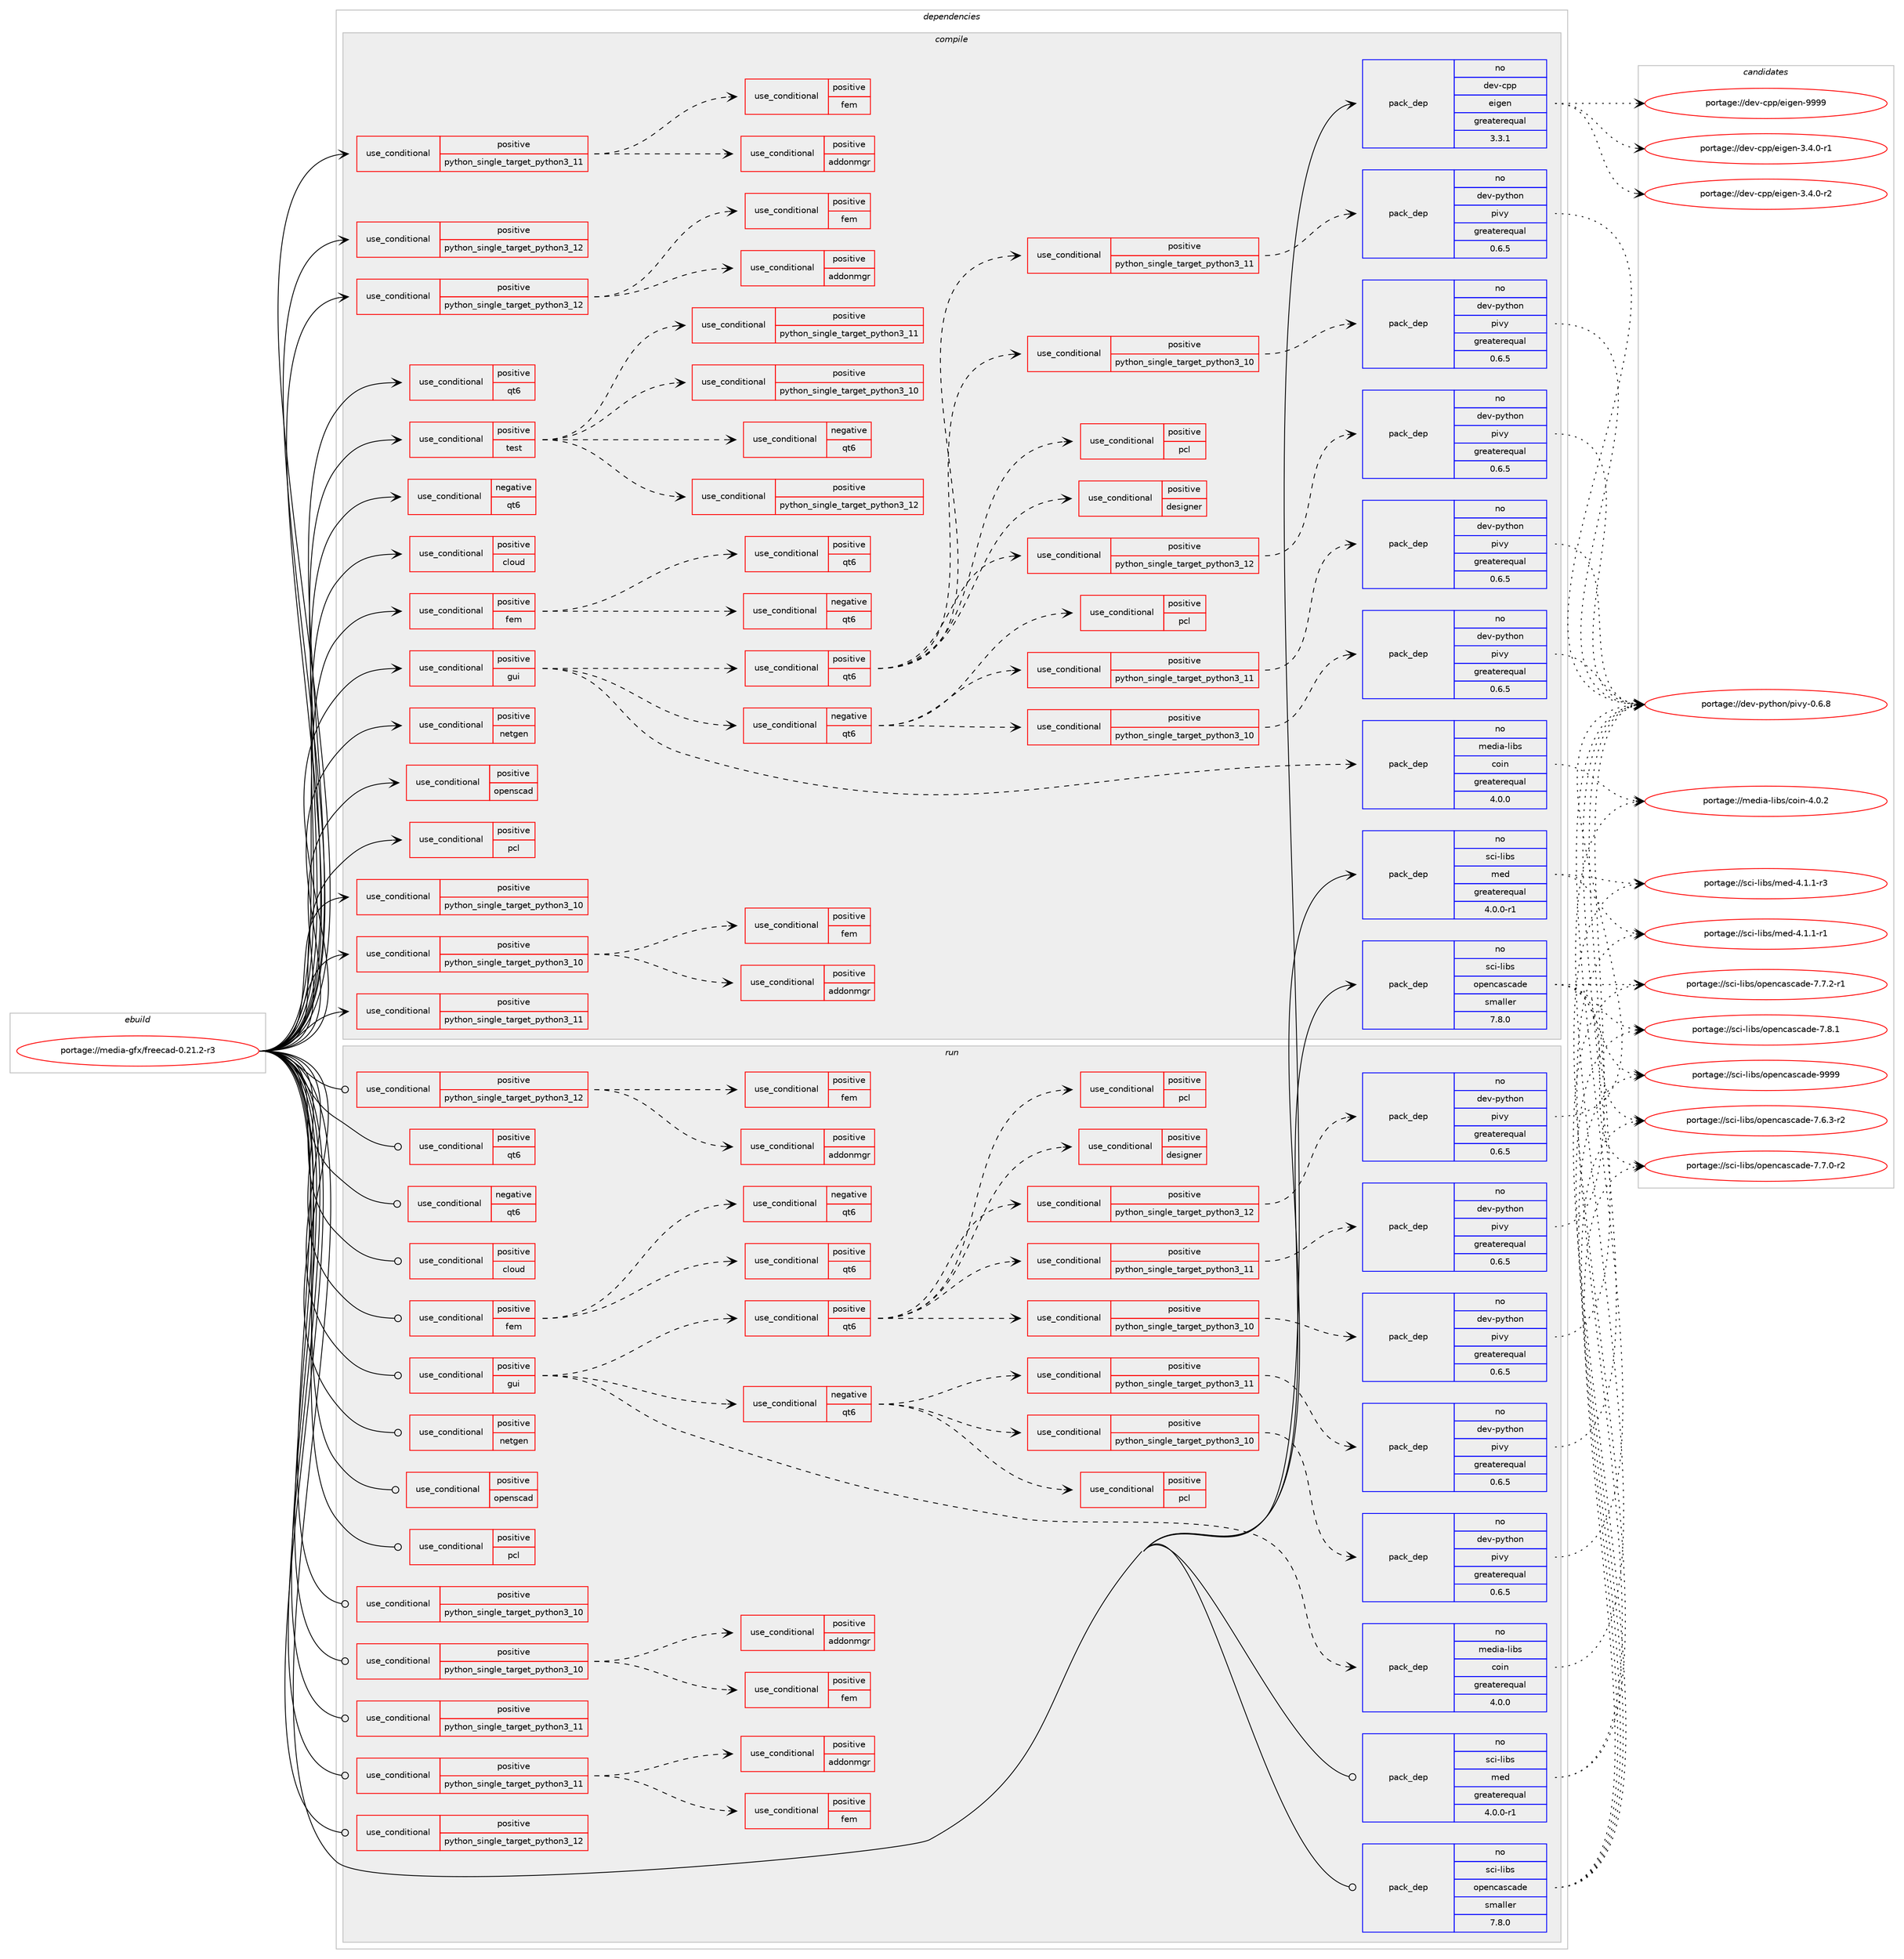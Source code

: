 digraph prolog {

# *************
# Graph options
# *************

newrank=true;
concentrate=true;
compound=true;
graph [rankdir=LR,fontname=Helvetica,fontsize=10,ranksep=1.5];#, ranksep=2.5, nodesep=0.2];
edge  [arrowhead=vee];
node  [fontname=Helvetica,fontsize=10];

# **********
# The ebuild
# **********

subgraph cluster_leftcol {
color=gray;
rank=same;
label=<<i>ebuild</i>>;
id [label="portage://media-gfx/freecad-0.21.2-r3", color=red, width=4, href="../media-gfx/freecad-0.21.2-r3.svg"];
}

# ****************
# The dependencies
# ****************

subgraph cluster_midcol {
color=gray;
label=<<i>dependencies</i>>;
subgraph cluster_compile {
fillcolor="#eeeeee";
style=filled;
label=<<i>compile</i>>;
subgraph cond70620 {
dependency149995 [label=<<TABLE BORDER="0" CELLBORDER="1" CELLSPACING="0" CELLPADDING="4"><TR><TD ROWSPAN="3" CELLPADDING="10">use_conditional</TD></TR><TR><TD>negative</TD></TR><TR><TD>qt6</TD></TR></TABLE>>, shape=none, color=red];
# *** BEGIN UNKNOWN DEPENDENCY TYPE (TODO) ***
# dependency149995 -> package_dependency(portage://media-gfx/freecad-0.21.2-r3,install,no,dev-qt,qtconcurrent,none,[,,],[slot(5)],[])
# *** END UNKNOWN DEPENDENCY TYPE (TODO) ***

# *** BEGIN UNKNOWN DEPENDENCY TYPE (TODO) ***
# dependency149995 -> package_dependency(portage://media-gfx/freecad-0.21.2-r3,install,no,dev-qt,qtcore,none,[,,],[slot(5)],[])
# *** END UNKNOWN DEPENDENCY TYPE (TODO) ***

# *** BEGIN UNKNOWN DEPENDENCY TYPE (TODO) ***
# dependency149995 -> package_dependency(portage://media-gfx/freecad-0.21.2-r3,install,no,dev-qt,qtnetwork,none,[,,],[slot(5)],[])
# *** END UNKNOWN DEPENDENCY TYPE (TODO) ***

# *** BEGIN UNKNOWN DEPENDENCY TYPE (TODO) ***
# dependency149995 -> package_dependency(portage://media-gfx/freecad-0.21.2-r3,install,no,dev-qt,qtxml,none,[,,],[slot(5)],[])
# *** END UNKNOWN DEPENDENCY TYPE (TODO) ***

# *** BEGIN UNKNOWN DEPENDENCY TYPE (TODO) ***
# dependency149995 -> package_dependency(portage://media-gfx/freecad-0.21.2-r3,install,no,dev-qt,qtxmlpatterns,none,[,,],[slot(5)],[])
# *** END UNKNOWN DEPENDENCY TYPE (TODO) ***

}
id:e -> dependency149995:w [weight=20,style="solid",arrowhead="vee"];
subgraph cond70621 {
dependency149996 [label=<<TABLE BORDER="0" CELLBORDER="1" CELLSPACING="0" CELLPADDING="4"><TR><TD ROWSPAN="3" CELLPADDING="10">use_conditional</TD></TR><TR><TD>positive</TD></TR><TR><TD>cloud</TD></TR></TABLE>>, shape=none, color=red];
# *** BEGIN UNKNOWN DEPENDENCY TYPE (TODO) ***
# dependency149996 -> package_dependency(portage://media-gfx/freecad-0.21.2-r3,install,no,dev-libs,openssl,none,[,,],any_same_slot,[])
# *** END UNKNOWN DEPENDENCY TYPE (TODO) ***

# *** BEGIN UNKNOWN DEPENDENCY TYPE (TODO) ***
# dependency149996 -> package_dependency(portage://media-gfx/freecad-0.21.2-r3,install,no,net-misc,curl,none,[,,],[],[])
# *** END UNKNOWN DEPENDENCY TYPE (TODO) ***

}
id:e -> dependency149996:w [weight=20,style="solid",arrowhead="vee"];
subgraph cond70622 {
dependency149997 [label=<<TABLE BORDER="0" CELLBORDER="1" CELLSPACING="0" CELLPADDING="4"><TR><TD ROWSPAN="3" CELLPADDING="10">use_conditional</TD></TR><TR><TD>positive</TD></TR><TR><TD>fem</TD></TR></TABLE>>, shape=none, color=red];
subgraph cond70623 {
dependency149998 [label=<<TABLE BORDER="0" CELLBORDER="1" CELLSPACING="0" CELLPADDING="4"><TR><TD ROWSPAN="3" CELLPADDING="10">use_conditional</TD></TR><TR><TD>negative</TD></TR><TR><TD>qt6</TD></TR></TABLE>>, shape=none, color=red];
# *** BEGIN UNKNOWN DEPENDENCY TYPE (TODO) ***
# dependency149998 -> package_dependency(portage://media-gfx/freecad-0.21.2-r3,install,no,sci-libs,vtk,none,[,,],any_same_slot,[use(enable(qt5),none),use(enable(rendering),none)])
# *** END UNKNOWN DEPENDENCY TYPE (TODO) ***

}
dependency149997:e -> dependency149998:w [weight=20,style="dashed",arrowhead="vee"];
subgraph cond70624 {
dependency149999 [label=<<TABLE BORDER="0" CELLBORDER="1" CELLSPACING="0" CELLPADDING="4"><TR><TD ROWSPAN="3" CELLPADDING="10">use_conditional</TD></TR><TR><TD>positive</TD></TR><TR><TD>qt6</TD></TR></TABLE>>, shape=none, color=red];
# *** BEGIN UNKNOWN DEPENDENCY TYPE (TODO) ***
# dependency149999 -> package_dependency(portage://media-gfx/freecad-0.21.2-r3,install,no,sci-libs,vtk,none,[,,],any_same_slot,[use(disable(qt5),none),use(enable(qt6),none),use(enable(rendering),none)])
# *** END UNKNOWN DEPENDENCY TYPE (TODO) ***

}
dependency149997:e -> dependency149999:w [weight=20,style="dashed",arrowhead="vee"];
}
id:e -> dependency149997:w [weight=20,style="solid",arrowhead="vee"];
subgraph cond70625 {
dependency150000 [label=<<TABLE BORDER="0" CELLBORDER="1" CELLSPACING="0" CELLPADDING="4"><TR><TD ROWSPAN="3" CELLPADDING="10">use_conditional</TD></TR><TR><TD>positive</TD></TR><TR><TD>gui</TD></TR></TABLE>>, shape=none, color=red];
subgraph pack77094 {
dependency150001 [label=<<TABLE BORDER="0" CELLBORDER="1" CELLSPACING="0" CELLPADDING="4" WIDTH="220"><TR><TD ROWSPAN="6" CELLPADDING="30">pack_dep</TD></TR><TR><TD WIDTH="110">no</TD></TR><TR><TD>media-libs</TD></TR><TR><TD>coin</TD></TR><TR><TD>greaterequal</TD></TR><TR><TD>4.0.0</TD></TR></TABLE>>, shape=none, color=blue];
}
dependency150000:e -> dependency150001:w [weight=20,style="dashed",arrowhead="vee"];
# *** BEGIN UNKNOWN DEPENDENCY TYPE (TODO) ***
# dependency150000 -> package_dependency(portage://media-gfx/freecad-0.21.2-r3,install,no,virtual,glu,none,[,,],[],[])
# *** END UNKNOWN DEPENDENCY TYPE (TODO) ***

# *** BEGIN UNKNOWN DEPENDENCY TYPE (TODO) ***
# dependency150000 -> package_dependency(portage://media-gfx/freecad-0.21.2-r3,install,no,virtual,opengl,none,[,,],[],[])
# *** END UNKNOWN DEPENDENCY TYPE (TODO) ***

subgraph cond70626 {
dependency150002 [label=<<TABLE BORDER="0" CELLBORDER="1" CELLSPACING="0" CELLPADDING="4"><TR><TD ROWSPAN="3" CELLPADDING="10">use_conditional</TD></TR><TR><TD>negative</TD></TR><TR><TD>qt6</TD></TR></TABLE>>, shape=none, color=red];
# *** BEGIN UNKNOWN DEPENDENCY TYPE (TODO) ***
# dependency150002 -> package_dependency(portage://media-gfx/freecad-0.21.2-r3,install,no,dev-qt,designer,none,[,,],[slot(5)],[])
# *** END UNKNOWN DEPENDENCY TYPE (TODO) ***

# *** BEGIN UNKNOWN DEPENDENCY TYPE (TODO) ***
# dependency150002 -> package_dependency(portage://media-gfx/freecad-0.21.2-r3,install,no,dev-qt,qtgui,none,[,,],[slot(5)],[])
# *** END UNKNOWN DEPENDENCY TYPE (TODO) ***

# *** BEGIN UNKNOWN DEPENDENCY TYPE (TODO) ***
# dependency150002 -> package_dependency(portage://media-gfx/freecad-0.21.2-r3,install,no,dev-qt,qtopengl,none,[,,],[slot(5)],[])
# *** END UNKNOWN DEPENDENCY TYPE (TODO) ***

# *** BEGIN UNKNOWN DEPENDENCY TYPE (TODO) ***
# dependency150002 -> package_dependency(portage://media-gfx/freecad-0.21.2-r3,install,no,dev-qt,qtprintsupport,none,[,,],[slot(5)],[])
# *** END UNKNOWN DEPENDENCY TYPE (TODO) ***

# *** BEGIN UNKNOWN DEPENDENCY TYPE (TODO) ***
# dependency150002 -> package_dependency(portage://media-gfx/freecad-0.21.2-r3,install,no,dev-qt,qtsvg,none,[,,],[slot(5)],[])
# *** END UNKNOWN DEPENDENCY TYPE (TODO) ***

# *** BEGIN UNKNOWN DEPENDENCY TYPE (TODO) ***
# dependency150002 -> package_dependency(portage://media-gfx/freecad-0.21.2-r3,install,no,dev-qt,qtwebengine,none,[,,],[slot(5)],[use(enable(widgets),none)])
# *** END UNKNOWN DEPENDENCY TYPE (TODO) ***

# *** BEGIN UNKNOWN DEPENDENCY TYPE (TODO) ***
# dependency150002 -> package_dependency(portage://media-gfx/freecad-0.21.2-r3,install,no,dev-qt,qtwidgets,none,[,,],[slot(5)],[])
# *** END UNKNOWN DEPENDENCY TYPE (TODO) ***

# *** BEGIN UNKNOWN DEPENDENCY TYPE (TODO) ***
# dependency150002 -> package_dependency(portage://media-gfx/freecad-0.21.2-r3,install,no,dev-qt,qtx11extras,none,[,,],[slot(5)],[])
# *** END UNKNOWN DEPENDENCY TYPE (TODO) ***

subgraph cond70627 {
dependency150003 [label=<<TABLE BORDER="0" CELLBORDER="1" CELLSPACING="0" CELLPADDING="4"><TR><TD ROWSPAN="3" CELLPADDING="10">use_conditional</TD></TR><TR><TD>positive</TD></TR><TR><TD>pcl</TD></TR></TABLE>>, shape=none, color=red];
# *** BEGIN UNKNOWN DEPENDENCY TYPE (TODO) ***
# dependency150003 -> package_dependency(portage://media-gfx/freecad-0.21.2-r3,install,no,sci-libs,pcl,none,[,,],[],[use(enable(qt5),none)])
# *** END UNKNOWN DEPENDENCY TYPE (TODO) ***

}
dependency150002:e -> dependency150003:w [weight=20,style="dashed",arrowhead="vee"];
subgraph cond70628 {
dependency150004 [label=<<TABLE BORDER="0" CELLBORDER="1" CELLSPACING="0" CELLPADDING="4"><TR><TD ROWSPAN="3" CELLPADDING="10">use_conditional</TD></TR><TR><TD>positive</TD></TR><TR><TD>python_single_target_python3_10</TD></TR></TABLE>>, shape=none, color=red];
# *** BEGIN UNKNOWN DEPENDENCY TYPE (TODO) ***
# dependency150004 -> package_dependency(portage://media-gfx/freecad-0.21.2-r3,install,no,dev-python,matplotlib,none,[,,],[],[use(enable(python_targets_python3_10),negative)])
# *** END UNKNOWN DEPENDENCY TYPE (TODO) ***

subgraph pack77095 {
dependency150005 [label=<<TABLE BORDER="0" CELLBORDER="1" CELLSPACING="0" CELLPADDING="4" WIDTH="220"><TR><TD ROWSPAN="6" CELLPADDING="30">pack_dep</TD></TR><TR><TD WIDTH="110">no</TD></TR><TR><TD>dev-python</TD></TR><TR><TD>pivy</TD></TR><TR><TD>greaterequal</TD></TR><TR><TD>0.6.5</TD></TR></TABLE>>, shape=none, color=blue];
}
dependency150004:e -> dependency150005:w [weight=20,style="dashed",arrowhead="vee"];
# *** BEGIN UNKNOWN DEPENDENCY TYPE (TODO) ***
# dependency150004 -> package_dependency(portage://media-gfx/freecad-0.21.2-r3,install,no,dev-python,pyside2,none,[,,],any_same_slot,[use(enable(gui),none),use(enable(svg),none),use(enable(webchannel),none),use(enable(webengine),none),use(enable(python_targets_python3_10),negative)])
# *** END UNKNOWN DEPENDENCY TYPE (TODO) ***

# *** BEGIN UNKNOWN DEPENDENCY TYPE (TODO) ***
# dependency150004 -> package_dependency(portage://media-gfx/freecad-0.21.2-r3,install,no,dev-python,shiboken2,none,[,,],any_same_slot,[use(enable(python_targets_python3_10),negative)])
# *** END UNKNOWN DEPENDENCY TYPE (TODO) ***

}
dependency150002:e -> dependency150004:w [weight=20,style="dashed",arrowhead="vee"];
subgraph cond70629 {
dependency150006 [label=<<TABLE BORDER="0" CELLBORDER="1" CELLSPACING="0" CELLPADDING="4"><TR><TD ROWSPAN="3" CELLPADDING="10">use_conditional</TD></TR><TR><TD>positive</TD></TR><TR><TD>python_single_target_python3_11</TD></TR></TABLE>>, shape=none, color=red];
# *** BEGIN UNKNOWN DEPENDENCY TYPE (TODO) ***
# dependency150006 -> package_dependency(portage://media-gfx/freecad-0.21.2-r3,install,no,dev-python,matplotlib,none,[,,],[],[use(enable(python_targets_python3_11),negative)])
# *** END UNKNOWN DEPENDENCY TYPE (TODO) ***

subgraph pack77096 {
dependency150007 [label=<<TABLE BORDER="0" CELLBORDER="1" CELLSPACING="0" CELLPADDING="4" WIDTH="220"><TR><TD ROWSPAN="6" CELLPADDING="30">pack_dep</TD></TR><TR><TD WIDTH="110">no</TD></TR><TR><TD>dev-python</TD></TR><TR><TD>pivy</TD></TR><TR><TD>greaterequal</TD></TR><TR><TD>0.6.5</TD></TR></TABLE>>, shape=none, color=blue];
}
dependency150006:e -> dependency150007:w [weight=20,style="dashed",arrowhead="vee"];
# *** BEGIN UNKNOWN DEPENDENCY TYPE (TODO) ***
# dependency150006 -> package_dependency(portage://media-gfx/freecad-0.21.2-r3,install,no,dev-python,pyside2,none,[,,],any_same_slot,[use(enable(gui),none),use(enable(svg),none),use(enable(webchannel),none),use(enable(webengine),none),use(enable(python_targets_python3_11),negative)])
# *** END UNKNOWN DEPENDENCY TYPE (TODO) ***

# *** BEGIN UNKNOWN DEPENDENCY TYPE (TODO) ***
# dependency150006 -> package_dependency(portage://media-gfx/freecad-0.21.2-r3,install,no,dev-python,shiboken2,none,[,,],any_same_slot,[use(enable(python_targets_python3_11),negative)])
# *** END UNKNOWN DEPENDENCY TYPE (TODO) ***

}
dependency150002:e -> dependency150006:w [weight=20,style="dashed",arrowhead="vee"];
}
dependency150000:e -> dependency150002:w [weight=20,style="dashed",arrowhead="vee"];
subgraph cond70630 {
dependency150008 [label=<<TABLE BORDER="0" CELLBORDER="1" CELLSPACING="0" CELLPADDING="4"><TR><TD ROWSPAN="3" CELLPADDING="10">use_conditional</TD></TR><TR><TD>positive</TD></TR><TR><TD>qt6</TD></TR></TABLE>>, shape=none, color=red];
# *** BEGIN UNKNOWN DEPENDENCY TYPE (TODO) ***
# dependency150008 -> package_dependency(portage://media-gfx/freecad-0.21.2-r3,install,no,sci-libs,opencascade,none,[,,],[],[use(disable(inspector),negative)])
# *** END UNKNOWN DEPENDENCY TYPE (TODO) ***

subgraph cond70631 {
dependency150009 [label=<<TABLE BORDER="0" CELLBORDER="1" CELLSPACING="0" CELLPADDING="4"><TR><TD ROWSPAN="3" CELLPADDING="10">use_conditional</TD></TR><TR><TD>positive</TD></TR><TR><TD>designer</TD></TR></TABLE>>, shape=none, color=red];
# *** BEGIN UNKNOWN DEPENDENCY TYPE (TODO) ***
# dependency150009 -> package_dependency(portage://media-gfx/freecad-0.21.2-r3,install,no,dev-qt,qttools,none,[,,],[slot(6)],[use(enable(designer),none)])
# *** END UNKNOWN DEPENDENCY TYPE (TODO) ***

}
dependency150008:e -> dependency150009:w [weight=20,style="dashed",arrowhead="vee"];
# *** BEGIN UNKNOWN DEPENDENCY TYPE (TODO) ***
# dependency150008 -> package_dependency(portage://media-gfx/freecad-0.21.2-r3,install,no,dev-qt,qt5compat,none,[,,],[slot(6)],[])
# *** END UNKNOWN DEPENDENCY TYPE (TODO) ***

# *** BEGIN UNKNOWN DEPENDENCY TYPE (TODO) ***
# dependency150008 -> package_dependency(portage://media-gfx/freecad-0.21.2-r3,install,no,dev-qt,qttools,none,[,,],[slot(6)],[use(enable(widgets),none)])
# *** END UNKNOWN DEPENDENCY TYPE (TODO) ***

# *** BEGIN UNKNOWN DEPENDENCY TYPE (TODO) ***
# dependency150008 -> package_dependency(portage://media-gfx/freecad-0.21.2-r3,install,no,dev-qt,qtbase,none,[,,],[slot(6)],[use(enable(gui),none),use(enable(opengl),none),use(enable(widgets),none)])
# *** END UNKNOWN DEPENDENCY TYPE (TODO) ***

# *** BEGIN UNKNOWN DEPENDENCY TYPE (TODO) ***
# dependency150008 -> package_dependency(portage://media-gfx/freecad-0.21.2-r3,install,no,dev-qt,qtsvg,none,[,,],[slot(6)],[])
# *** END UNKNOWN DEPENDENCY TYPE (TODO) ***

# *** BEGIN UNKNOWN DEPENDENCY TYPE (TODO) ***
# dependency150008 -> package_dependency(portage://media-gfx/freecad-0.21.2-r3,install,no,dev-qt,qtwebengine,none,[,,],[slot(6)],[use(enable(widgets),none)])
# *** END UNKNOWN DEPENDENCY TYPE (TODO) ***

subgraph cond70632 {
dependency150010 [label=<<TABLE BORDER="0" CELLBORDER="1" CELLSPACING="0" CELLPADDING="4"><TR><TD ROWSPAN="3" CELLPADDING="10">use_conditional</TD></TR><TR><TD>positive</TD></TR><TR><TD>pcl</TD></TR></TABLE>>, shape=none, color=red];
# *** BEGIN UNKNOWN DEPENDENCY TYPE (TODO) ***
# dependency150010 -> package_dependency(portage://media-gfx/freecad-0.21.2-r3,install,no,sci-libs,pcl,none,[,,],[],[use(disable(qt5),none),use(enable(qt6),negative)])
# *** END UNKNOWN DEPENDENCY TYPE (TODO) ***

}
dependency150008:e -> dependency150010:w [weight=20,style="dashed",arrowhead="vee"];
subgraph cond70633 {
dependency150011 [label=<<TABLE BORDER="0" CELLBORDER="1" CELLSPACING="0" CELLPADDING="4"><TR><TD ROWSPAN="3" CELLPADDING="10">use_conditional</TD></TR><TR><TD>positive</TD></TR><TR><TD>python_single_target_python3_10</TD></TR></TABLE>>, shape=none, color=red];
# *** BEGIN UNKNOWN DEPENDENCY TYPE (TODO) ***
# dependency150011 -> package_dependency(portage://media-gfx/freecad-0.21.2-r3,install,no,dev-python,matplotlib,none,[,,],[],[use(enable(python_targets_python3_10),negative)])
# *** END UNKNOWN DEPENDENCY TYPE (TODO) ***

subgraph pack77097 {
dependency150012 [label=<<TABLE BORDER="0" CELLBORDER="1" CELLSPACING="0" CELLPADDING="4" WIDTH="220"><TR><TD ROWSPAN="6" CELLPADDING="30">pack_dep</TD></TR><TR><TD WIDTH="110">no</TD></TR><TR><TD>dev-python</TD></TR><TR><TD>pivy</TD></TR><TR><TD>greaterequal</TD></TR><TR><TD>0.6.5</TD></TR></TABLE>>, shape=none, color=blue];
}
dependency150011:e -> dependency150012:w [weight=20,style="dashed",arrowhead="vee"];
# *** BEGIN UNKNOWN DEPENDENCY TYPE (TODO) ***
# dependency150011 -> package_dependency(portage://media-gfx/freecad-0.21.2-r3,install,no,dev-python,pyside6,none,[,,],any_same_slot,[use(enable(gui),none),use(enable(svg),none),use(enable(webchannel),none),use(enable(webengine),none),use(enable(python_targets_python3_10),negative)])
# *** END UNKNOWN DEPENDENCY TYPE (TODO) ***

# *** BEGIN UNKNOWN DEPENDENCY TYPE (TODO) ***
# dependency150011 -> package_dependency(portage://media-gfx/freecad-0.21.2-r3,install,no,dev-python,shiboken6,none,[,,],any_same_slot,[use(enable(python_targets_python3_10),negative)])
# *** END UNKNOWN DEPENDENCY TYPE (TODO) ***

}
dependency150008:e -> dependency150011:w [weight=20,style="dashed",arrowhead="vee"];
subgraph cond70634 {
dependency150013 [label=<<TABLE BORDER="0" CELLBORDER="1" CELLSPACING="0" CELLPADDING="4"><TR><TD ROWSPAN="3" CELLPADDING="10">use_conditional</TD></TR><TR><TD>positive</TD></TR><TR><TD>python_single_target_python3_11</TD></TR></TABLE>>, shape=none, color=red];
# *** BEGIN UNKNOWN DEPENDENCY TYPE (TODO) ***
# dependency150013 -> package_dependency(portage://media-gfx/freecad-0.21.2-r3,install,no,dev-python,matplotlib,none,[,,],[],[use(enable(python_targets_python3_11),negative)])
# *** END UNKNOWN DEPENDENCY TYPE (TODO) ***

subgraph pack77098 {
dependency150014 [label=<<TABLE BORDER="0" CELLBORDER="1" CELLSPACING="0" CELLPADDING="4" WIDTH="220"><TR><TD ROWSPAN="6" CELLPADDING="30">pack_dep</TD></TR><TR><TD WIDTH="110">no</TD></TR><TR><TD>dev-python</TD></TR><TR><TD>pivy</TD></TR><TR><TD>greaterequal</TD></TR><TR><TD>0.6.5</TD></TR></TABLE>>, shape=none, color=blue];
}
dependency150013:e -> dependency150014:w [weight=20,style="dashed",arrowhead="vee"];
# *** BEGIN UNKNOWN DEPENDENCY TYPE (TODO) ***
# dependency150013 -> package_dependency(portage://media-gfx/freecad-0.21.2-r3,install,no,dev-python,pyside6,none,[,,],any_same_slot,[use(enable(gui),none),use(enable(svg),none),use(enable(webchannel),none),use(enable(webengine),none),use(enable(python_targets_python3_11),negative)])
# *** END UNKNOWN DEPENDENCY TYPE (TODO) ***

# *** BEGIN UNKNOWN DEPENDENCY TYPE (TODO) ***
# dependency150013 -> package_dependency(portage://media-gfx/freecad-0.21.2-r3,install,no,dev-python,shiboken6,none,[,,],any_same_slot,[use(enable(python_targets_python3_11),negative)])
# *** END UNKNOWN DEPENDENCY TYPE (TODO) ***

}
dependency150008:e -> dependency150013:w [weight=20,style="dashed",arrowhead="vee"];
subgraph cond70635 {
dependency150015 [label=<<TABLE BORDER="0" CELLBORDER="1" CELLSPACING="0" CELLPADDING="4"><TR><TD ROWSPAN="3" CELLPADDING="10">use_conditional</TD></TR><TR><TD>positive</TD></TR><TR><TD>python_single_target_python3_12</TD></TR></TABLE>>, shape=none, color=red];
# *** BEGIN UNKNOWN DEPENDENCY TYPE (TODO) ***
# dependency150015 -> package_dependency(portage://media-gfx/freecad-0.21.2-r3,install,no,dev-python,matplotlib,none,[,,],[],[use(enable(python_targets_python3_12),negative)])
# *** END UNKNOWN DEPENDENCY TYPE (TODO) ***

subgraph pack77099 {
dependency150016 [label=<<TABLE BORDER="0" CELLBORDER="1" CELLSPACING="0" CELLPADDING="4" WIDTH="220"><TR><TD ROWSPAN="6" CELLPADDING="30">pack_dep</TD></TR><TR><TD WIDTH="110">no</TD></TR><TR><TD>dev-python</TD></TR><TR><TD>pivy</TD></TR><TR><TD>greaterequal</TD></TR><TR><TD>0.6.5</TD></TR></TABLE>>, shape=none, color=blue];
}
dependency150015:e -> dependency150016:w [weight=20,style="dashed",arrowhead="vee"];
# *** BEGIN UNKNOWN DEPENDENCY TYPE (TODO) ***
# dependency150015 -> package_dependency(portage://media-gfx/freecad-0.21.2-r3,install,no,dev-python,pyside6,none,[,,],any_same_slot,[use(enable(gui),none),use(enable(svg),none),use(enable(webchannel),none),use(enable(webengine),none),use(enable(python_targets_python3_12),negative)])
# *** END UNKNOWN DEPENDENCY TYPE (TODO) ***

# *** BEGIN UNKNOWN DEPENDENCY TYPE (TODO) ***
# dependency150015 -> package_dependency(portage://media-gfx/freecad-0.21.2-r3,install,no,dev-python,shiboken6,none,[,,],any_same_slot,[use(enable(python_targets_python3_12),negative)])
# *** END UNKNOWN DEPENDENCY TYPE (TODO) ***

}
dependency150008:e -> dependency150015:w [weight=20,style="dashed",arrowhead="vee"];
}
dependency150000:e -> dependency150008:w [weight=20,style="dashed",arrowhead="vee"];
}
id:e -> dependency150000:w [weight=20,style="solid",arrowhead="vee"];
subgraph cond70636 {
dependency150017 [label=<<TABLE BORDER="0" CELLBORDER="1" CELLSPACING="0" CELLPADDING="4"><TR><TD ROWSPAN="3" CELLPADDING="10">use_conditional</TD></TR><TR><TD>positive</TD></TR><TR><TD>netgen</TD></TR></TABLE>>, shape=none, color=red];
# *** BEGIN UNKNOWN DEPENDENCY TYPE (TODO) ***
# dependency150017 -> package_dependency(portage://media-gfx/freecad-0.21.2-r3,install,no,media-gfx,netgen,none,[,,],[],[use(enable(opencascade),none)])
# *** END UNKNOWN DEPENDENCY TYPE (TODO) ***

}
id:e -> dependency150017:w [weight=20,style="solid",arrowhead="vee"];
subgraph cond70637 {
dependency150018 [label=<<TABLE BORDER="0" CELLBORDER="1" CELLSPACING="0" CELLPADDING="4"><TR><TD ROWSPAN="3" CELLPADDING="10">use_conditional</TD></TR><TR><TD>positive</TD></TR><TR><TD>openscad</TD></TR></TABLE>>, shape=none, color=red];
# *** BEGIN UNKNOWN DEPENDENCY TYPE (TODO) ***
# dependency150018 -> package_dependency(portage://media-gfx/freecad-0.21.2-r3,install,no,media-gfx,openscad,none,[,,],[],[])
# *** END UNKNOWN DEPENDENCY TYPE (TODO) ***

}
id:e -> dependency150018:w [weight=20,style="solid",arrowhead="vee"];
subgraph cond70638 {
dependency150019 [label=<<TABLE BORDER="0" CELLBORDER="1" CELLSPACING="0" CELLPADDING="4"><TR><TD ROWSPAN="3" CELLPADDING="10">use_conditional</TD></TR><TR><TD>positive</TD></TR><TR><TD>pcl</TD></TR></TABLE>>, shape=none, color=red];
# *** BEGIN UNKNOWN DEPENDENCY TYPE (TODO) ***
# dependency150019 -> package_dependency(portage://media-gfx/freecad-0.21.2-r3,install,no,sci-libs,pcl,none,[,,],any_same_slot,[use(enable(opengl),none),use(enable(openni2),none),use(enable(vtk),none)])
# *** END UNKNOWN DEPENDENCY TYPE (TODO) ***

}
id:e -> dependency150019:w [weight=20,style="solid",arrowhead="vee"];
subgraph cond70639 {
dependency150020 [label=<<TABLE BORDER="0" CELLBORDER="1" CELLSPACING="0" CELLPADDING="4"><TR><TD ROWSPAN="3" CELLPADDING="10">use_conditional</TD></TR><TR><TD>positive</TD></TR><TR><TD>python_single_target_python3_10</TD></TR></TABLE>>, shape=none, color=red];
# *** BEGIN UNKNOWN DEPENDENCY TYPE (TODO) ***
# dependency150020 -> package_dependency(portage://media-gfx/freecad-0.21.2-r3,install,no,dev-lang,python,none,[,,],[slot(3.10)],[])
# *** END UNKNOWN DEPENDENCY TYPE (TODO) ***

}
id:e -> dependency150020:w [weight=20,style="solid",arrowhead="vee"];
subgraph cond70640 {
dependency150021 [label=<<TABLE BORDER="0" CELLBORDER="1" CELLSPACING="0" CELLPADDING="4"><TR><TD ROWSPAN="3" CELLPADDING="10">use_conditional</TD></TR><TR><TD>positive</TD></TR><TR><TD>python_single_target_python3_10</TD></TR></TABLE>>, shape=none, color=red];
# *** BEGIN UNKNOWN DEPENDENCY TYPE (TODO) ***
# dependency150021 -> package_dependency(portage://media-gfx/freecad-0.21.2-r3,install,no,dev-python,numpy,none,[,,],[],[use(enable(python_targets_python3_10),negative)])
# *** END UNKNOWN DEPENDENCY TYPE (TODO) ***

# *** BEGIN UNKNOWN DEPENDENCY TYPE (TODO) ***
# dependency150021 -> package_dependency(portage://media-gfx/freecad-0.21.2-r3,install,no,dev-python,pybind11,none,[,,],[],[use(enable(python_targets_python3_10),negative)])
# *** END UNKNOWN DEPENDENCY TYPE (TODO) ***

subgraph cond70641 {
dependency150022 [label=<<TABLE BORDER="0" CELLBORDER="1" CELLSPACING="0" CELLPADDING="4"><TR><TD ROWSPAN="3" CELLPADDING="10">use_conditional</TD></TR><TR><TD>positive</TD></TR><TR><TD>addonmgr</TD></TR></TABLE>>, shape=none, color=red];
# *** BEGIN UNKNOWN DEPENDENCY TYPE (TODO) ***
# dependency150022 -> package_dependency(portage://media-gfx/freecad-0.21.2-r3,install,no,dev-python,GitPython,none,[,,],[],[use(enable(python_targets_python3_10),negative)])
# *** END UNKNOWN DEPENDENCY TYPE (TODO) ***

}
dependency150021:e -> dependency150022:w [weight=20,style="dashed",arrowhead="vee"];
subgraph cond70642 {
dependency150023 [label=<<TABLE BORDER="0" CELLBORDER="1" CELLSPACING="0" CELLPADDING="4"><TR><TD ROWSPAN="3" CELLPADDING="10">use_conditional</TD></TR><TR><TD>positive</TD></TR><TR><TD>fem</TD></TR></TABLE>>, shape=none, color=red];
# *** BEGIN UNKNOWN DEPENDENCY TYPE (TODO) ***
# dependency150023 -> package_dependency(portage://media-gfx/freecad-0.21.2-r3,install,no,dev-python,ply,none,[,,],[],[use(enable(python_targets_python3_10),negative)])
# *** END UNKNOWN DEPENDENCY TYPE (TODO) ***

}
dependency150021:e -> dependency150023:w [weight=20,style="dashed",arrowhead="vee"];
}
id:e -> dependency150021:w [weight=20,style="solid",arrowhead="vee"];
subgraph cond70643 {
dependency150024 [label=<<TABLE BORDER="0" CELLBORDER="1" CELLSPACING="0" CELLPADDING="4"><TR><TD ROWSPAN="3" CELLPADDING="10">use_conditional</TD></TR><TR><TD>positive</TD></TR><TR><TD>python_single_target_python3_11</TD></TR></TABLE>>, shape=none, color=red];
# *** BEGIN UNKNOWN DEPENDENCY TYPE (TODO) ***
# dependency150024 -> package_dependency(portage://media-gfx/freecad-0.21.2-r3,install,no,dev-lang,python,none,[,,],[slot(3.11)],[])
# *** END UNKNOWN DEPENDENCY TYPE (TODO) ***

}
id:e -> dependency150024:w [weight=20,style="solid",arrowhead="vee"];
subgraph cond70644 {
dependency150025 [label=<<TABLE BORDER="0" CELLBORDER="1" CELLSPACING="0" CELLPADDING="4"><TR><TD ROWSPAN="3" CELLPADDING="10">use_conditional</TD></TR><TR><TD>positive</TD></TR><TR><TD>python_single_target_python3_11</TD></TR></TABLE>>, shape=none, color=red];
# *** BEGIN UNKNOWN DEPENDENCY TYPE (TODO) ***
# dependency150025 -> package_dependency(portage://media-gfx/freecad-0.21.2-r3,install,no,dev-python,numpy,none,[,,],[],[use(enable(python_targets_python3_11),negative)])
# *** END UNKNOWN DEPENDENCY TYPE (TODO) ***

# *** BEGIN UNKNOWN DEPENDENCY TYPE (TODO) ***
# dependency150025 -> package_dependency(portage://media-gfx/freecad-0.21.2-r3,install,no,dev-python,pybind11,none,[,,],[],[use(enable(python_targets_python3_11),negative)])
# *** END UNKNOWN DEPENDENCY TYPE (TODO) ***

subgraph cond70645 {
dependency150026 [label=<<TABLE BORDER="0" CELLBORDER="1" CELLSPACING="0" CELLPADDING="4"><TR><TD ROWSPAN="3" CELLPADDING="10">use_conditional</TD></TR><TR><TD>positive</TD></TR><TR><TD>addonmgr</TD></TR></TABLE>>, shape=none, color=red];
# *** BEGIN UNKNOWN DEPENDENCY TYPE (TODO) ***
# dependency150026 -> package_dependency(portage://media-gfx/freecad-0.21.2-r3,install,no,dev-python,GitPython,none,[,,],[],[use(enable(python_targets_python3_11),negative)])
# *** END UNKNOWN DEPENDENCY TYPE (TODO) ***

}
dependency150025:e -> dependency150026:w [weight=20,style="dashed",arrowhead="vee"];
subgraph cond70646 {
dependency150027 [label=<<TABLE BORDER="0" CELLBORDER="1" CELLSPACING="0" CELLPADDING="4"><TR><TD ROWSPAN="3" CELLPADDING="10">use_conditional</TD></TR><TR><TD>positive</TD></TR><TR><TD>fem</TD></TR></TABLE>>, shape=none, color=red];
# *** BEGIN UNKNOWN DEPENDENCY TYPE (TODO) ***
# dependency150027 -> package_dependency(portage://media-gfx/freecad-0.21.2-r3,install,no,dev-python,ply,none,[,,],[],[use(enable(python_targets_python3_11),negative)])
# *** END UNKNOWN DEPENDENCY TYPE (TODO) ***

}
dependency150025:e -> dependency150027:w [weight=20,style="dashed",arrowhead="vee"];
}
id:e -> dependency150025:w [weight=20,style="solid",arrowhead="vee"];
subgraph cond70647 {
dependency150028 [label=<<TABLE BORDER="0" CELLBORDER="1" CELLSPACING="0" CELLPADDING="4"><TR><TD ROWSPAN="3" CELLPADDING="10">use_conditional</TD></TR><TR><TD>positive</TD></TR><TR><TD>python_single_target_python3_12</TD></TR></TABLE>>, shape=none, color=red];
# *** BEGIN UNKNOWN DEPENDENCY TYPE (TODO) ***
# dependency150028 -> package_dependency(portage://media-gfx/freecad-0.21.2-r3,install,no,dev-lang,python,none,[,,],[slot(3.12)],[])
# *** END UNKNOWN DEPENDENCY TYPE (TODO) ***

}
id:e -> dependency150028:w [weight=20,style="solid",arrowhead="vee"];
subgraph cond70648 {
dependency150029 [label=<<TABLE BORDER="0" CELLBORDER="1" CELLSPACING="0" CELLPADDING="4"><TR><TD ROWSPAN="3" CELLPADDING="10">use_conditional</TD></TR><TR><TD>positive</TD></TR><TR><TD>python_single_target_python3_12</TD></TR></TABLE>>, shape=none, color=red];
# *** BEGIN UNKNOWN DEPENDENCY TYPE (TODO) ***
# dependency150029 -> package_dependency(portage://media-gfx/freecad-0.21.2-r3,install,no,dev-python,numpy,none,[,,],[],[use(enable(python_targets_python3_12),negative)])
# *** END UNKNOWN DEPENDENCY TYPE (TODO) ***

# *** BEGIN UNKNOWN DEPENDENCY TYPE (TODO) ***
# dependency150029 -> package_dependency(portage://media-gfx/freecad-0.21.2-r3,install,no,dev-python,pybind11,none,[,,],[],[use(enable(python_targets_python3_12),negative)])
# *** END UNKNOWN DEPENDENCY TYPE (TODO) ***

subgraph cond70649 {
dependency150030 [label=<<TABLE BORDER="0" CELLBORDER="1" CELLSPACING="0" CELLPADDING="4"><TR><TD ROWSPAN="3" CELLPADDING="10">use_conditional</TD></TR><TR><TD>positive</TD></TR><TR><TD>addonmgr</TD></TR></TABLE>>, shape=none, color=red];
# *** BEGIN UNKNOWN DEPENDENCY TYPE (TODO) ***
# dependency150030 -> package_dependency(portage://media-gfx/freecad-0.21.2-r3,install,no,dev-python,GitPython,none,[,,],[],[use(enable(python_targets_python3_12),negative)])
# *** END UNKNOWN DEPENDENCY TYPE (TODO) ***

}
dependency150029:e -> dependency150030:w [weight=20,style="dashed",arrowhead="vee"];
subgraph cond70650 {
dependency150031 [label=<<TABLE BORDER="0" CELLBORDER="1" CELLSPACING="0" CELLPADDING="4"><TR><TD ROWSPAN="3" CELLPADDING="10">use_conditional</TD></TR><TR><TD>positive</TD></TR><TR><TD>fem</TD></TR></TABLE>>, shape=none, color=red];
# *** BEGIN UNKNOWN DEPENDENCY TYPE (TODO) ***
# dependency150031 -> package_dependency(portage://media-gfx/freecad-0.21.2-r3,install,no,dev-python,ply,none,[,,],[],[use(enable(python_targets_python3_12),negative)])
# *** END UNKNOWN DEPENDENCY TYPE (TODO) ***

}
dependency150029:e -> dependency150031:w [weight=20,style="dashed",arrowhead="vee"];
}
id:e -> dependency150029:w [weight=20,style="solid",arrowhead="vee"];
subgraph cond70651 {
dependency150032 [label=<<TABLE BORDER="0" CELLBORDER="1" CELLSPACING="0" CELLPADDING="4"><TR><TD ROWSPAN="3" CELLPADDING="10">use_conditional</TD></TR><TR><TD>positive</TD></TR><TR><TD>qt6</TD></TR></TABLE>>, shape=none, color=red];
# *** BEGIN UNKNOWN DEPENDENCY TYPE (TODO) ***
# dependency150032 -> package_dependency(portage://media-gfx/freecad-0.21.2-r3,install,no,dev-qt,qtbase,none,[,,],[slot(6)],[use(enable(concurrent),none),use(enable(network),none),use(enable(xml),none)])
# *** END UNKNOWN DEPENDENCY TYPE (TODO) ***

}
id:e -> dependency150032:w [weight=20,style="solid",arrowhead="vee"];
subgraph cond70652 {
dependency150033 [label=<<TABLE BORDER="0" CELLBORDER="1" CELLSPACING="0" CELLPADDING="4"><TR><TD ROWSPAN="3" CELLPADDING="10">use_conditional</TD></TR><TR><TD>positive</TD></TR><TR><TD>test</TD></TR></TABLE>>, shape=none, color=red];
subgraph cond70653 {
dependency150034 [label=<<TABLE BORDER="0" CELLBORDER="1" CELLSPACING="0" CELLPADDING="4"><TR><TD ROWSPAN="3" CELLPADDING="10">use_conditional</TD></TR><TR><TD>positive</TD></TR><TR><TD>python_single_target_python3_10</TD></TR></TABLE>>, shape=none, color=red];
# *** BEGIN UNKNOWN DEPENDENCY TYPE (TODO) ***
# dependency150034 -> package_dependency(portage://media-gfx/freecad-0.21.2-r3,install,no,dev-python,pyyaml,none,[,,],[],[use(enable(python_targets_python3_10),negative)])
# *** END UNKNOWN DEPENDENCY TYPE (TODO) ***

}
dependency150033:e -> dependency150034:w [weight=20,style="dashed",arrowhead="vee"];
subgraph cond70654 {
dependency150035 [label=<<TABLE BORDER="0" CELLBORDER="1" CELLSPACING="0" CELLPADDING="4"><TR><TD ROWSPAN="3" CELLPADDING="10">use_conditional</TD></TR><TR><TD>positive</TD></TR><TR><TD>python_single_target_python3_11</TD></TR></TABLE>>, shape=none, color=red];
# *** BEGIN UNKNOWN DEPENDENCY TYPE (TODO) ***
# dependency150035 -> package_dependency(portage://media-gfx/freecad-0.21.2-r3,install,no,dev-python,pyyaml,none,[,,],[],[use(enable(python_targets_python3_11),negative)])
# *** END UNKNOWN DEPENDENCY TYPE (TODO) ***

}
dependency150033:e -> dependency150035:w [weight=20,style="dashed",arrowhead="vee"];
subgraph cond70655 {
dependency150036 [label=<<TABLE BORDER="0" CELLBORDER="1" CELLSPACING="0" CELLPADDING="4"><TR><TD ROWSPAN="3" CELLPADDING="10">use_conditional</TD></TR><TR><TD>positive</TD></TR><TR><TD>python_single_target_python3_12</TD></TR></TABLE>>, shape=none, color=red];
# *** BEGIN UNKNOWN DEPENDENCY TYPE (TODO) ***
# dependency150036 -> package_dependency(portage://media-gfx/freecad-0.21.2-r3,install,no,dev-python,pyyaml,none,[,,],[],[use(enable(python_targets_python3_12),negative)])
# *** END UNKNOWN DEPENDENCY TYPE (TODO) ***

}
dependency150033:e -> dependency150036:w [weight=20,style="dashed",arrowhead="vee"];
subgraph cond70656 {
dependency150037 [label=<<TABLE BORDER="0" CELLBORDER="1" CELLSPACING="0" CELLPADDING="4"><TR><TD ROWSPAN="3" CELLPADDING="10">use_conditional</TD></TR><TR><TD>negative</TD></TR><TR><TD>qt6</TD></TR></TABLE>>, shape=none, color=red];
# *** BEGIN UNKNOWN DEPENDENCY TYPE (TODO) ***
# dependency150037 -> package_dependency(portage://media-gfx/freecad-0.21.2-r3,install,no,dev-qt,qttest,none,[,,],[slot(5)],[])
# *** END UNKNOWN DEPENDENCY TYPE (TODO) ***

}
dependency150033:e -> dependency150037:w [weight=20,style="dashed",arrowhead="vee"];
}
id:e -> dependency150033:w [weight=20,style="solid",arrowhead="vee"];
subgraph pack77100 {
dependency150038 [label=<<TABLE BORDER="0" CELLBORDER="1" CELLSPACING="0" CELLPADDING="4" WIDTH="220"><TR><TD ROWSPAN="6" CELLPADDING="30">pack_dep</TD></TR><TR><TD WIDTH="110">no</TD></TR><TR><TD>dev-cpp</TD></TR><TR><TD>eigen</TD></TR><TR><TD>greaterequal</TD></TR><TR><TD>3.3.1</TD></TR></TABLE>>, shape=none, color=blue];
}
id:e -> dependency150038:w [weight=20,style="solid",arrowhead="vee"];
# *** BEGIN UNKNOWN DEPENDENCY TYPE (TODO) ***
# id -> package_dependency(portage://media-gfx/freecad-0.21.2-r3,install,no,dev-libs,OpenNI2,none,[,,],[],[use(enable(opengl),positive)])
# *** END UNKNOWN DEPENDENCY TYPE (TODO) ***

# *** BEGIN UNKNOWN DEPENDENCY TYPE (TODO) ***
# id -> package_dependency(portage://media-gfx/freecad-0.21.2-r3,install,no,dev-libs,boost,none,[,,],any_same_slot,[])
# *** END UNKNOWN DEPENDENCY TYPE (TODO) ***

# *** BEGIN UNKNOWN DEPENDENCY TYPE (TODO) ***
# id -> package_dependency(portage://media-gfx/freecad-0.21.2-r3,install,no,dev-libs,libfmt,none,[,,],any_same_slot,[])
# *** END UNKNOWN DEPENDENCY TYPE (TODO) ***

# *** BEGIN UNKNOWN DEPENDENCY TYPE (TODO) ***
# id -> package_dependency(portage://media-gfx/freecad-0.21.2-r3,install,no,dev-libs,libspnav,none,[,,],[],[use(enable(X),none)])
# *** END UNKNOWN DEPENDENCY TYPE (TODO) ***

# *** BEGIN UNKNOWN DEPENDENCY TYPE (TODO) ***
# id -> package_dependency(portage://media-gfx/freecad-0.21.2-r3,install,no,dev-libs,xerces-c,none,[,,],[],[use(enable(icu),none)])
# *** END UNKNOWN DEPENDENCY TYPE (TODO) ***

# *** BEGIN UNKNOWN DEPENDENCY TYPE (TODO) ***
# id -> package_dependency(portage://media-gfx/freecad-0.21.2-r3,install,no,media-libs,freetype,none,[,,],[],[])
# *** END UNKNOWN DEPENDENCY TYPE (TODO) ***

# *** BEGIN UNKNOWN DEPENDENCY TYPE (TODO) ***
# id -> package_dependency(portage://media-gfx/freecad-0.21.2-r3,install,no,media-libs,qhull,none,[,,],any_same_slot,[])
# *** END UNKNOWN DEPENDENCY TYPE (TODO) ***

# *** BEGIN UNKNOWN DEPENDENCY TYPE (TODO) ***
# id -> package_dependency(portage://media-gfx/freecad-0.21.2-r3,install,no,sci-libs,hdf5,none,[,,],any_same_slot,[use(enable(fortran),none),use(enable(zlib),none)])
# *** END UNKNOWN DEPENDENCY TYPE (TODO) ***

subgraph pack77101 {
dependency150039 [label=<<TABLE BORDER="0" CELLBORDER="1" CELLSPACING="0" CELLPADDING="4" WIDTH="220"><TR><TD ROWSPAN="6" CELLPADDING="30">pack_dep</TD></TR><TR><TD WIDTH="110">no</TD></TR><TR><TD>sci-libs</TD></TR><TR><TD>med</TD></TR><TR><TD>greaterequal</TD></TR><TR><TD>4.0.0-r1</TD></TR></TABLE>>, shape=none, color=blue];
}
id:e -> dependency150039:w [weight=20,style="solid",arrowhead="vee"];
subgraph pack77102 {
dependency150040 [label=<<TABLE BORDER="0" CELLBORDER="1" CELLSPACING="0" CELLPADDING="4" WIDTH="220"><TR><TD ROWSPAN="6" CELLPADDING="30">pack_dep</TD></TR><TR><TD WIDTH="110">no</TD></TR><TR><TD>sci-libs</TD></TR><TR><TD>opencascade</TD></TR><TR><TD>smaller</TD></TR><TR><TD>7.8.0</TD></TR></TABLE>>, shape=none, color=blue];
}
id:e -> dependency150040:w [weight=20,style="solid",arrowhead="vee"];
# *** BEGIN UNKNOWN DEPENDENCY TYPE (TODO) ***
# id -> package_dependency(portage://media-gfx/freecad-0.21.2-r3,install,no,sci-libs,orocos_kdl,none,[,,],any_same_slot,[])
# *** END UNKNOWN DEPENDENCY TYPE (TODO) ***

# *** BEGIN UNKNOWN DEPENDENCY TYPE (TODO) ***
# id -> package_dependency(portage://media-gfx/freecad-0.21.2-r3,install,no,sys-libs,zlib,none,[,,],[],[])
# *** END UNKNOWN DEPENDENCY TYPE (TODO) ***

# *** BEGIN UNKNOWN DEPENDENCY TYPE (TODO) ***
# id -> package_dependency(portage://media-gfx/freecad-0.21.2-r3,install,no,virtual,libusb,none,[,,],[slot(1)],[])
# *** END UNKNOWN DEPENDENCY TYPE (TODO) ***

}
subgraph cluster_compileandrun {
fillcolor="#eeeeee";
style=filled;
label=<<i>compile and run</i>>;
}
subgraph cluster_run {
fillcolor="#eeeeee";
style=filled;
label=<<i>run</i>>;
subgraph cond70657 {
dependency150041 [label=<<TABLE BORDER="0" CELLBORDER="1" CELLSPACING="0" CELLPADDING="4"><TR><TD ROWSPAN="3" CELLPADDING="10">use_conditional</TD></TR><TR><TD>negative</TD></TR><TR><TD>qt6</TD></TR></TABLE>>, shape=none, color=red];
# *** BEGIN UNKNOWN DEPENDENCY TYPE (TODO) ***
# dependency150041 -> package_dependency(portage://media-gfx/freecad-0.21.2-r3,run,no,dev-qt,qtconcurrent,none,[,,],[slot(5)],[])
# *** END UNKNOWN DEPENDENCY TYPE (TODO) ***

# *** BEGIN UNKNOWN DEPENDENCY TYPE (TODO) ***
# dependency150041 -> package_dependency(portage://media-gfx/freecad-0.21.2-r3,run,no,dev-qt,qtcore,none,[,,],[slot(5)],[])
# *** END UNKNOWN DEPENDENCY TYPE (TODO) ***

# *** BEGIN UNKNOWN DEPENDENCY TYPE (TODO) ***
# dependency150041 -> package_dependency(portage://media-gfx/freecad-0.21.2-r3,run,no,dev-qt,qtnetwork,none,[,,],[slot(5)],[])
# *** END UNKNOWN DEPENDENCY TYPE (TODO) ***

# *** BEGIN UNKNOWN DEPENDENCY TYPE (TODO) ***
# dependency150041 -> package_dependency(portage://media-gfx/freecad-0.21.2-r3,run,no,dev-qt,qtxml,none,[,,],[slot(5)],[])
# *** END UNKNOWN DEPENDENCY TYPE (TODO) ***

# *** BEGIN UNKNOWN DEPENDENCY TYPE (TODO) ***
# dependency150041 -> package_dependency(portage://media-gfx/freecad-0.21.2-r3,run,no,dev-qt,qtxmlpatterns,none,[,,],[slot(5)],[])
# *** END UNKNOWN DEPENDENCY TYPE (TODO) ***

}
id:e -> dependency150041:w [weight=20,style="solid",arrowhead="odot"];
subgraph cond70658 {
dependency150042 [label=<<TABLE BORDER="0" CELLBORDER="1" CELLSPACING="0" CELLPADDING="4"><TR><TD ROWSPAN="3" CELLPADDING="10">use_conditional</TD></TR><TR><TD>positive</TD></TR><TR><TD>cloud</TD></TR></TABLE>>, shape=none, color=red];
# *** BEGIN UNKNOWN DEPENDENCY TYPE (TODO) ***
# dependency150042 -> package_dependency(portage://media-gfx/freecad-0.21.2-r3,run,no,dev-libs,openssl,none,[,,],any_same_slot,[])
# *** END UNKNOWN DEPENDENCY TYPE (TODO) ***

# *** BEGIN UNKNOWN DEPENDENCY TYPE (TODO) ***
# dependency150042 -> package_dependency(portage://media-gfx/freecad-0.21.2-r3,run,no,net-misc,curl,none,[,,],[],[])
# *** END UNKNOWN DEPENDENCY TYPE (TODO) ***

}
id:e -> dependency150042:w [weight=20,style="solid",arrowhead="odot"];
subgraph cond70659 {
dependency150043 [label=<<TABLE BORDER="0" CELLBORDER="1" CELLSPACING="0" CELLPADDING="4"><TR><TD ROWSPAN="3" CELLPADDING="10">use_conditional</TD></TR><TR><TD>positive</TD></TR><TR><TD>fem</TD></TR></TABLE>>, shape=none, color=red];
subgraph cond70660 {
dependency150044 [label=<<TABLE BORDER="0" CELLBORDER="1" CELLSPACING="0" CELLPADDING="4"><TR><TD ROWSPAN="3" CELLPADDING="10">use_conditional</TD></TR><TR><TD>negative</TD></TR><TR><TD>qt6</TD></TR></TABLE>>, shape=none, color=red];
# *** BEGIN UNKNOWN DEPENDENCY TYPE (TODO) ***
# dependency150044 -> package_dependency(portage://media-gfx/freecad-0.21.2-r3,run,no,sci-libs,vtk,none,[,,],any_same_slot,[use(enable(qt5),none),use(enable(rendering),none)])
# *** END UNKNOWN DEPENDENCY TYPE (TODO) ***

}
dependency150043:e -> dependency150044:w [weight=20,style="dashed",arrowhead="vee"];
subgraph cond70661 {
dependency150045 [label=<<TABLE BORDER="0" CELLBORDER="1" CELLSPACING="0" CELLPADDING="4"><TR><TD ROWSPAN="3" CELLPADDING="10">use_conditional</TD></TR><TR><TD>positive</TD></TR><TR><TD>qt6</TD></TR></TABLE>>, shape=none, color=red];
# *** BEGIN UNKNOWN DEPENDENCY TYPE (TODO) ***
# dependency150045 -> package_dependency(portage://media-gfx/freecad-0.21.2-r3,run,no,sci-libs,vtk,none,[,,],any_same_slot,[use(disable(qt5),none),use(enable(qt6),none),use(enable(rendering),none)])
# *** END UNKNOWN DEPENDENCY TYPE (TODO) ***

}
dependency150043:e -> dependency150045:w [weight=20,style="dashed",arrowhead="vee"];
}
id:e -> dependency150043:w [weight=20,style="solid",arrowhead="odot"];
subgraph cond70662 {
dependency150046 [label=<<TABLE BORDER="0" CELLBORDER="1" CELLSPACING="0" CELLPADDING="4"><TR><TD ROWSPAN="3" CELLPADDING="10">use_conditional</TD></TR><TR><TD>positive</TD></TR><TR><TD>gui</TD></TR></TABLE>>, shape=none, color=red];
subgraph pack77103 {
dependency150047 [label=<<TABLE BORDER="0" CELLBORDER="1" CELLSPACING="0" CELLPADDING="4" WIDTH="220"><TR><TD ROWSPAN="6" CELLPADDING="30">pack_dep</TD></TR><TR><TD WIDTH="110">no</TD></TR><TR><TD>media-libs</TD></TR><TR><TD>coin</TD></TR><TR><TD>greaterequal</TD></TR><TR><TD>4.0.0</TD></TR></TABLE>>, shape=none, color=blue];
}
dependency150046:e -> dependency150047:w [weight=20,style="dashed",arrowhead="vee"];
# *** BEGIN UNKNOWN DEPENDENCY TYPE (TODO) ***
# dependency150046 -> package_dependency(portage://media-gfx/freecad-0.21.2-r3,run,no,virtual,glu,none,[,,],[],[])
# *** END UNKNOWN DEPENDENCY TYPE (TODO) ***

# *** BEGIN UNKNOWN DEPENDENCY TYPE (TODO) ***
# dependency150046 -> package_dependency(portage://media-gfx/freecad-0.21.2-r3,run,no,virtual,opengl,none,[,,],[],[])
# *** END UNKNOWN DEPENDENCY TYPE (TODO) ***

subgraph cond70663 {
dependency150048 [label=<<TABLE BORDER="0" CELLBORDER="1" CELLSPACING="0" CELLPADDING="4"><TR><TD ROWSPAN="3" CELLPADDING="10">use_conditional</TD></TR><TR><TD>negative</TD></TR><TR><TD>qt6</TD></TR></TABLE>>, shape=none, color=red];
# *** BEGIN UNKNOWN DEPENDENCY TYPE (TODO) ***
# dependency150048 -> package_dependency(portage://media-gfx/freecad-0.21.2-r3,run,no,dev-qt,designer,none,[,,],[slot(5)],[])
# *** END UNKNOWN DEPENDENCY TYPE (TODO) ***

# *** BEGIN UNKNOWN DEPENDENCY TYPE (TODO) ***
# dependency150048 -> package_dependency(portage://media-gfx/freecad-0.21.2-r3,run,no,dev-qt,qtgui,none,[,,],[slot(5)],[])
# *** END UNKNOWN DEPENDENCY TYPE (TODO) ***

# *** BEGIN UNKNOWN DEPENDENCY TYPE (TODO) ***
# dependency150048 -> package_dependency(portage://media-gfx/freecad-0.21.2-r3,run,no,dev-qt,qtopengl,none,[,,],[slot(5)],[])
# *** END UNKNOWN DEPENDENCY TYPE (TODO) ***

# *** BEGIN UNKNOWN DEPENDENCY TYPE (TODO) ***
# dependency150048 -> package_dependency(portage://media-gfx/freecad-0.21.2-r3,run,no,dev-qt,qtprintsupport,none,[,,],[slot(5)],[])
# *** END UNKNOWN DEPENDENCY TYPE (TODO) ***

# *** BEGIN UNKNOWN DEPENDENCY TYPE (TODO) ***
# dependency150048 -> package_dependency(portage://media-gfx/freecad-0.21.2-r3,run,no,dev-qt,qtsvg,none,[,,],[slot(5)],[])
# *** END UNKNOWN DEPENDENCY TYPE (TODO) ***

# *** BEGIN UNKNOWN DEPENDENCY TYPE (TODO) ***
# dependency150048 -> package_dependency(portage://media-gfx/freecad-0.21.2-r3,run,no,dev-qt,qtwebengine,none,[,,],[slot(5)],[use(enable(widgets),none)])
# *** END UNKNOWN DEPENDENCY TYPE (TODO) ***

# *** BEGIN UNKNOWN DEPENDENCY TYPE (TODO) ***
# dependency150048 -> package_dependency(portage://media-gfx/freecad-0.21.2-r3,run,no,dev-qt,qtwidgets,none,[,,],[slot(5)],[])
# *** END UNKNOWN DEPENDENCY TYPE (TODO) ***

# *** BEGIN UNKNOWN DEPENDENCY TYPE (TODO) ***
# dependency150048 -> package_dependency(portage://media-gfx/freecad-0.21.2-r3,run,no,dev-qt,qtx11extras,none,[,,],[slot(5)],[])
# *** END UNKNOWN DEPENDENCY TYPE (TODO) ***

subgraph cond70664 {
dependency150049 [label=<<TABLE BORDER="0" CELLBORDER="1" CELLSPACING="0" CELLPADDING="4"><TR><TD ROWSPAN="3" CELLPADDING="10">use_conditional</TD></TR><TR><TD>positive</TD></TR><TR><TD>pcl</TD></TR></TABLE>>, shape=none, color=red];
# *** BEGIN UNKNOWN DEPENDENCY TYPE (TODO) ***
# dependency150049 -> package_dependency(portage://media-gfx/freecad-0.21.2-r3,run,no,sci-libs,pcl,none,[,,],[],[use(enable(qt5),none)])
# *** END UNKNOWN DEPENDENCY TYPE (TODO) ***

}
dependency150048:e -> dependency150049:w [weight=20,style="dashed",arrowhead="vee"];
subgraph cond70665 {
dependency150050 [label=<<TABLE BORDER="0" CELLBORDER="1" CELLSPACING="0" CELLPADDING="4"><TR><TD ROWSPAN="3" CELLPADDING="10">use_conditional</TD></TR><TR><TD>positive</TD></TR><TR><TD>python_single_target_python3_10</TD></TR></TABLE>>, shape=none, color=red];
# *** BEGIN UNKNOWN DEPENDENCY TYPE (TODO) ***
# dependency150050 -> package_dependency(portage://media-gfx/freecad-0.21.2-r3,run,no,dev-python,matplotlib,none,[,,],[],[use(enable(python_targets_python3_10),negative)])
# *** END UNKNOWN DEPENDENCY TYPE (TODO) ***

subgraph pack77104 {
dependency150051 [label=<<TABLE BORDER="0" CELLBORDER="1" CELLSPACING="0" CELLPADDING="4" WIDTH="220"><TR><TD ROWSPAN="6" CELLPADDING="30">pack_dep</TD></TR><TR><TD WIDTH="110">no</TD></TR><TR><TD>dev-python</TD></TR><TR><TD>pivy</TD></TR><TR><TD>greaterequal</TD></TR><TR><TD>0.6.5</TD></TR></TABLE>>, shape=none, color=blue];
}
dependency150050:e -> dependency150051:w [weight=20,style="dashed",arrowhead="vee"];
# *** BEGIN UNKNOWN DEPENDENCY TYPE (TODO) ***
# dependency150050 -> package_dependency(portage://media-gfx/freecad-0.21.2-r3,run,no,dev-python,pyside2,none,[,,],any_same_slot,[use(enable(gui),none),use(enable(svg),none),use(enable(webchannel),none),use(enable(webengine),none),use(enable(python_targets_python3_10),negative)])
# *** END UNKNOWN DEPENDENCY TYPE (TODO) ***

# *** BEGIN UNKNOWN DEPENDENCY TYPE (TODO) ***
# dependency150050 -> package_dependency(portage://media-gfx/freecad-0.21.2-r3,run,no,dev-python,shiboken2,none,[,,],any_same_slot,[use(enable(python_targets_python3_10),negative)])
# *** END UNKNOWN DEPENDENCY TYPE (TODO) ***

}
dependency150048:e -> dependency150050:w [weight=20,style="dashed",arrowhead="vee"];
subgraph cond70666 {
dependency150052 [label=<<TABLE BORDER="0" CELLBORDER="1" CELLSPACING="0" CELLPADDING="4"><TR><TD ROWSPAN="3" CELLPADDING="10">use_conditional</TD></TR><TR><TD>positive</TD></TR><TR><TD>python_single_target_python3_11</TD></TR></TABLE>>, shape=none, color=red];
# *** BEGIN UNKNOWN DEPENDENCY TYPE (TODO) ***
# dependency150052 -> package_dependency(portage://media-gfx/freecad-0.21.2-r3,run,no,dev-python,matplotlib,none,[,,],[],[use(enable(python_targets_python3_11),negative)])
# *** END UNKNOWN DEPENDENCY TYPE (TODO) ***

subgraph pack77105 {
dependency150053 [label=<<TABLE BORDER="0" CELLBORDER="1" CELLSPACING="0" CELLPADDING="4" WIDTH="220"><TR><TD ROWSPAN="6" CELLPADDING="30">pack_dep</TD></TR><TR><TD WIDTH="110">no</TD></TR><TR><TD>dev-python</TD></TR><TR><TD>pivy</TD></TR><TR><TD>greaterequal</TD></TR><TR><TD>0.6.5</TD></TR></TABLE>>, shape=none, color=blue];
}
dependency150052:e -> dependency150053:w [weight=20,style="dashed",arrowhead="vee"];
# *** BEGIN UNKNOWN DEPENDENCY TYPE (TODO) ***
# dependency150052 -> package_dependency(portage://media-gfx/freecad-0.21.2-r3,run,no,dev-python,pyside2,none,[,,],any_same_slot,[use(enable(gui),none),use(enable(svg),none),use(enable(webchannel),none),use(enable(webengine),none),use(enable(python_targets_python3_11),negative)])
# *** END UNKNOWN DEPENDENCY TYPE (TODO) ***

# *** BEGIN UNKNOWN DEPENDENCY TYPE (TODO) ***
# dependency150052 -> package_dependency(portage://media-gfx/freecad-0.21.2-r3,run,no,dev-python,shiboken2,none,[,,],any_same_slot,[use(enable(python_targets_python3_11),negative)])
# *** END UNKNOWN DEPENDENCY TYPE (TODO) ***

}
dependency150048:e -> dependency150052:w [weight=20,style="dashed",arrowhead="vee"];
}
dependency150046:e -> dependency150048:w [weight=20,style="dashed",arrowhead="vee"];
subgraph cond70667 {
dependency150054 [label=<<TABLE BORDER="0" CELLBORDER="1" CELLSPACING="0" CELLPADDING="4"><TR><TD ROWSPAN="3" CELLPADDING="10">use_conditional</TD></TR><TR><TD>positive</TD></TR><TR><TD>qt6</TD></TR></TABLE>>, shape=none, color=red];
# *** BEGIN UNKNOWN DEPENDENCY TYPE (TODO) ***
# dependency150054 -> package_dependency(portage://media-gfx/freecad-0.21.2-r3,run,no,sci-libs,opencascade,none,[,,],[],[use(disable(inspector),negative)])
# *** END UNKNOWN DEPENDENCY TYPE (TODO) ***

subgraph cond70668 {
dependency150055 [label=<<TABLE BORDER="0" CELLBORDER="1" CELLSPACING="0" CELLPADDING="4"><TR><TD ROWSPAN="3" CELLPADDING="10">use_conditional</TD></TR><TR><TD>positive</TD></TR><TR><TD>designer</TD></TR></TABLE>>, shape=none, color=red];
# *** BEGIN UNKNOWN DEPENDENCY TYPE (TODO) ***
# dependency150055 -> package_dependency(portage://media-gfx/freecad-0.21.2-r3,run,no,dev-qt,qttools,none,[,,],[slot(6)],[use(enable(designer),none)])
# *** END UNKNOWN DEPENDENCY TYPE (TODO) ***

}
dependency150054:e -> dependency150055:w [weight=20,style="dashed",arrowhead="vee"];
# *** BEGIN UNKNOWN DEPENDENCY TYPE (TODO) ***
# dependency150054 -> package_dependency(portage://media-gfx/freecad-0.21.2-r3,run,no,dev-qt,qt5compat,none,[,,],[slot(6)],[])
# *** END UNKNOWN DEPENDENCY TYPE (TODO) ***

# *** BEGIN UNKNOWN DEPENDENCY TYPE (TODO) ***
# dependency150054 -> package_dependency(portage://media-gfx/freecad-0.21.2-r3,run,no,dev-qt,qttools,none,[,,],[slot(6)],[use(enable(widgets),none)])
# *** END UNKNOWN DEPENDENCY TYPE (TODO) ***

# *** BEGIN UNKNOWN DEPENDENCY TYPE (TODO) ***
# dependency150054 -> package_dependency(portage://media-gfx/freecad-0.21.2-r3,run,no,dev-qt,qtbase,none,[,,],[slot(6)],[use(enable(gui),none),use(enable(opengl),none),use(enable(widgets),none)])
# *** END UNKNOWN DEPENDENCY TYPE (TODO) ***

# *** BEGIN UNKNOWN DEPENDENCY TYPE (TODO) ***
# dependency150054 -> package_dependency(portage://media-gfx/freecad-0.21.2-r3,run,no,dev-qt,qtsvg,none,[,,],[slot(6)],[])
# *** END UNKNOWN DEPENDENCY TYPE (TODO) ***

# *** BEGIN UNKNOWN DEPENDENCY TYPE (TODO) ***
# dependency150054 -> package_dependency(portage://media-gfx/freecad-0.21.2-r3,run,no,dev-qt,qtwebengine,none,[,,],[slot(6)],[use(enable(widgets),none)])
# *** END UNKNOWN DEPENDENCY TYPE (TODO) ***

subgraph cond70669 {
dependency150056 [label=<<TABLE BORDER="0" CELLBORDER="1" CELLSPACING="0" CELLPADDING="4"><TR><TD ROWSPAN="3" CELLPADDING="10">use_conditional</TD></TR><TR><TD>positive</TD></TR><TR><TD>pcl</TD></TR></TABLE>>, shape=none, color=red];
# *** BEGIN UNKNOWN DEPENDENCY TYPE (TODO) ***
# dependency150056 -> package_dependency(portage://media-gfx/freecad-0.21.2-r3,run,no,sci-libs,pcl,none,[,,],[],[use(disable(qt5),none),use(enable(qt6),negative)])
# *** END UNKNOWN DEPENDENCY TYPE (TODO) ***

}
dependency150054:e -> dependency150056:w [weight=20,style="dashed",arrowhead="vee"];
subgraph cond70670 {
dependency150057 [label=<<TABLE BORDER="0" CELLBORDER="1" CELLSPACING="0" CELLPADDING="4"><TR><TD ROWSPAN="3" CELLPADDING="10">use_conditional</TD></TR><TR><TD>positive</TD></TR><TR><TD>python_single_target_python3_10</TD></TR></TABLE>>, shape=none, color=red];
# *** BEGIN UNKNOWN DEPENDENCY TYPE (TODO) ***
# dependency150057 -> package_dependency(portage://media-gfx/freecad-0.21.2-r3,run,no,dev-python,matplotlib,none,[,,],[],[use(enable(python_targets_python3_10),negative)])
# *** END UNKNOWN DEPENDENCY TYPE (TODO) ***

subgraph pack77106 {
dependency150058 [label=<<TABLE BORDER="0" CELLBORDER="1" CELLSPACING="0" CELLPADDING="4" WIDTH="220"><TR><TD ROWSPAN="6" CELLPADDING="30">pack_dep</TD></TR><TR><TD WIDTH="110">no</TD></TR><TR><TD>dev-python</TD></TR><TR><TD>pivy</TD></TR><TR><TD>greaterequal</TD></TR><TR><TD>0.6.5</TD></TR></TABLE>>, shape=none, color=blue];
}
dependency150057:e -> dependency150058:w [weight=20,style="dashed",arrowhead="vee"];
# *** BEGIN UNKNOWN DEPENDENCY TYPE (TODO) ***
# dependency150057 -> package_dependency(portage://media-gfx/freecad-0.21.2-r3,run,no,dev-python,pyside6,none,[,,],any_same_slot,[use(enable(gui),none),use(enable(svg),none),use(enable(webchannel),none),use(enable(webengine),none),use(enable(python_targets_python3_10),negative)])
# *** END UNKNOWN DEPENDENCY TYPE (TODO) ***

# *** BEGIN UNKNOWN DEPENDENCY TYPE (TODO) ***
# dependency150057 -> package_dependency(portage://media-gfx/freecad-0.21.2-r3,run,no,dev-python,shiboken6,none,[,,],any_same_slot,[use(enable(python_targets_python3_10),negative)])
# *** END UNKNOWN DEPENDENCY TYPE (TODO) ***

}
dependency150054:e -> dependency150057:w [weight=20,style="dashed",arrowhead="vee"];
subgraph cond70671 {
dependency150059 [label=<<TABLE BORDER="0" CELLBORDER="1" CELLSPACING="0" CELLPADDING="4"><TR><TD ROWSPAN="3" CELLPADDING="10">use_conditional</TD></TR><TR><TD>positive</TD></TR><TR><TD>python_single_target_python3_11</TD></TR></TABLE>>, shape=none, color=red];
# *** BEGIN UNKNOWN DEPENDENCY TYPE (TODO) ***
# dependency150059 -> package_dependency(portage://media-gfx/freecad-0.21.2-r3,run,no,dev-python,matplotlib,none,[,,],[],[use(enable(python_targets_python3_11),negative)])
# *** END UNKNOWN DEPENDENCY TYPE (TODO) ***

subgraph pack77107 {
dependency150060 [label=<<TABLE BORDER="0" CELLBORDER="1" CELLSPACING="0" CELLPADDING="4" WIDTH="220"><TR><TD ROWSPAN="6" CELLPADDING="30">pack_dep</TD></TR><TR><TD WIDTH="110">no</TD></TR><TR><TD>dev-python</TD></TR><TR><TD>pivy</TD></TR><TR><TD>greaterequal</TD></TR><TR><TD>0.6.5</TD></TR></TABLE>>, shape=none, color=blue];
}
dependency150059:e -> dependency150060:w [weight=20,style="dashed",arrowhead="vee"];
# *** BEGIN UNKNOWN DEPENDENCY TYPE (TODO) ***
# dependency150059 -> package_dependency(portage://media-gfx/freecad-0.21.2-r3,run,no,dev-python,pyside6,none,[,,],any_same_slot,[use(enable(gui),none),use(enable(svg),none),use(enable(webchannel),none),use(enable(webengine),none),use(enable(python_targets_python3_11),negative)])
# *** END UNKNOWN DEPENDENCY TYPE (TODO) ***

# *** BEGIN UNKNOWN DEPENDENCY TYPE (TODO) ***
# dependency150059 -> package_dependency(portage://media-gfx/freecad-0.21.2-r3,run,no,dev-python,shiboken6,none,[,,],any_same_slot,[use(enable(python_targets_python3_11),negative)])
# *** END UNKNOWN DEPENDENCY TYPE (TODO) ***

}
dependency150054:e -> dependency150059:w [weight=20,style="dashed",arrowhead="vee"];
subgraph cond70672 {
dependency150061 [label=<<TABLE BORDER="0" CELLBORDER="1" CELLSPACING="0" CELLPADDING="4"><TR><TD ROWSPAN="3" CELLPADDING="10">use_conditional</TD></TR><TR><TD>positive</TD></TR><TR><TD>python_single_target_python3_12</TD></TR></TABLE>>, shape=none, color=red];
# *** BEGIN UNKNOWN DEPENDENCY TYPE (TODO) ***
# dependency150061 -> package_dependency(portage://media-gfx/freecad-0.21.2-r3,run,no,dev-python,matplotlib,none,[,,],[],[use(enable(python_targets_python3_12),negative)])
# *** END UNKNOWN DEPENDENCY TYPE (TODO) ***

subgraph pack77108 {
dependency150062 [label=<<TABLE BORDER="0" CELLBORDER="1" CELLSPACING="0" CELLPADDING="4" WIDTH="220"><TR><TD ROWSPAN="6" CELLPADDING="30">pack_dep</TD></TR><TR><TD WIDTH="110">no</TD></TR><TR><TD>dev-python</TD></TR><TR><TD>pivy</TD></TR><TR><TD>greaterequal</TD></TR><TR><TD>0.6.5</TD></TR></TABLE>>, shape=none, color=blue];
}
dependency150061:e -> dependency150062:w [weight=20,style="dashed",arrowhead="vee"];
# *** BEGIN UNKNOWN DEPENDENCY TYPE (TODO) ***
# dependency150061 -> package_dependency(portage://media-gfx/freecad-0.21.2-r3,run,no,dev-python,pyside6,none,[,,],any_same_slot,[use(enable(gui),none),use(enable(svg),none),use(enable(webchannel),none),use(enable(webengine),none),use(enable(python_targets_python3_12),negative)])
# *** END UNKNOWN DEPENDENCY TYPE (TODO) ***

# *** BEGIN UNKNOWN DEPENDENCY TYPE (TODO) ***
# dependency150061 -> package_dependency(portage://media-gfx/freecad-0.21.2-r3,run,no,dev-python,shiboken6,none,[,,],any_same_slot,[use(enable(python_targets_python3_12),negative)])
# *** END UNKNOWN DEPENDENCY TYPE (TODO) ***

}
dependency150054:e -> dependency150061:w [weight=20,style="dashed",arrowhead="vee"];
}
dependency150046:e -> dependency150054:w [weight=20,style="dashed",arrowhead="vee"];
}
id:e -> dependency150046:w [weight=20,style="solid",arrowhead="odot"];
subgraph cond70673 {
dependency150063 [label=<<TABLE BORDER="0" CELLBORDER="1" CELLSPACING="0" CELLPADDING="4"><TR><TD ROWSPAN="3" CELLPADDING="10">use_conditional</TD></TR><TR><TD>positive</TD></TR><TR><TD>netgen</TD></TR></TABLE>>, shape=none, color=red];
# *** BEGIN UNKNOWN DEPENDENCY TYPE (TODO) ***
# dependency150063 -> package_dependency(portage://media-gfx/freecad-0.21.2-r3,run,no,media-gfx,netgen,none,[,,],[],[use(enable(opencascade),none)])
# *** END UNKNOWN DEPENDENCY TYPE (TODO) ***

}
id:e -> dependency150063:w [weight=20,style="solid",arrowhead="odot"];
subgraph cond70674 {
dependency150064 [label=<<TABLE BORDER="0" CELLBORDER="1" CELLSPACING="0" CELLPADDING="4"><TR><TD ROWSPAN="3" CELLPADDING="10">use_conditional</TD></TR><TR><TD>positive</TD></TR><TR><TD>openscad</TD></TR></TABLE>>, shape=none, color=red];
# *** BEGIN UNKNOWN DEPENDENCY TYPE (TODO) ***
# dependency150064 -> package_dependency(portage://media-gfx/freecad-0.21.2-r3,run,no,media-gfx,openscad,none,[,,],[],[])
# *** END UNKNOWN DEPENDENCY TYPE (TODO) ***

}
id:e -> dependency150064:w [weight=20,style="solid",arrowhead="odot"];
subgraph cond70675 {
dependency150065 [label=<<TABLE BORDER="0" CELLBORDER="1" CELLSPACING="0" CELLPADDING="4"><TR><TD ROWSPAN="3" CELLPADDING="10">use_conditional</TD></TR><TR><TD>positive</TD></TR><TR><TD>pcl</TD></TR></TABLE>>, shape=none, color=red];
# *** BEGIN UNKNOWN DEPENDENCY TYPE (TODO) ***
# dependency150065 -> package_dependency(portage://media-gfx/freecad-0.21.2-r3,run,no,sci-libs,pcl,none,[,,],any_same_slot,[use(enable(opengl),none),use(enable(openni2),none),use(enable(vtk),none)])
# *** END UNKNOWN DEPENDENCY TYPE (TODO) ***

}
id:e -> dependency150065:w [weight=20,style="solid",arrowhead="odot"];
subgraph cond70676 {
dependency150066 [label=<<TABLE BORDER="0" CELLBORDER="1" CELLSPACING="0" CELLPADDING="4"><TR><TD ROWSPAN="3" CELLPADDING="10">use_conditional</TD></TR><TR><TD>positive</TD></TR><TR><TD>python_single_target_python3_10</TD></TR></TABLE>>, shape=none, color=red];
# *** BEGIN UNKNOWN DEPENDENCY TYPE (TODO) ***
# dependency150066 -> package_dependency(portage://media-gfx/freecad-0.21.2-r3,run,no,dev-lang,python,none,[,,],[slot(3.10)],[])
# *** END UNKNOWN DEPENDENCY TYPE (TODO) ***

}
id:e -> dependency150066:w [weight=20,style="solid",arrowhead="odot"];
subgraph cond70677 {
dependency150067 [label=<<TABLE BORDER="0" CELLBORDER="1" CELLSPACING="0" CELLPADDING="4"><TR><TD ROWSPAN="3" CELLPADDING="10">use_conditional</TD></TR><TR><TD>positive</TD></TR><TR><TD>python_single_target_python3_10</TD></TR></TABLE>>, shape=none, color=red];
# *** BEGIN UNKNOWN DEPENDENCY TYPE (TODO) ***
# dependency150067 -> package_dependency(portage://media-gfx/freecad-0.21.2-r3,run,no,dev-python,numpy,none,[,,],[],[use(enable(python_targets_python3_10),negative)])
# *** END UNKNOWN DEPENDENCY TYPE (TODO) ***

# *** BEGIN UNKNOWN DEPENDENCY TYPE (TODO) ***
# dependency150067 -> package_dependency(portage://media-gfx/freecad-0.21.2-r3,run,no,dev-python,pybind11,none,[,,],[],[use(enable(python_targets_python3_10),negative)])
# *** END UNKNOWN DEPENDENCY TYPE (TODO) ***

subgraph cond70678 {
dependency150068 [label=<<TABLE BORDER="0" CELLBORDER="1" CELLSPACING="0" CELLPADDING="4"><TR><TD ROWSPAN="3" CELLPADDING="10">use_conditional</TD></TR><TR><TD>positive</TD></TR><TR><TD>addonmgr</TD></TR></TABLE>>, shape=none, color=red];
# *** BEGIN UNKNOWN DEPENDENCY TYPE (TODO) ***
# dependency150068 -> package_dependency(portage://media-gfx/freecad-0.21.2-r3,run,no,dev-python,GitPython,none,[,,],[],[use(enable(python_targets_python3_10),negative)])
# *** END UNKNOWN DEPENDENCY TYPE (TODO) ***

}
dependency150067:e -> dependency150068:w [weight=20,style="dashed",arrowhead="vee"];
subgraph cond70679 {
dependency150069 [label=<<TABLE BORDER="0" CELLBORDER="1" CELLSPACING="0" CELLPADDING="4"><TR><TD ROWSPAN="3" CELLPADDING="10">use_conditional</TD></TR><TR><TD>positive</TD></TR><TR><TD>fem</TD></TR></TABLE>>, shape=none, color=red];
# *** BEGIN UNKNOWN DEPENDENCY TYPE (TODO) ***
# dependency150069 -> package_dependency(portage://media-gfx/freecad-0.21.2-r3,run,no,dev-python,ply,none,[,,],[],[use(enable(python_targets_python3_10),negative)])
# *** END UNKNOWN DEPENDENCY TYPE (TODO) ***

}
dependency150067:e -> dependency150069:w [weight=20,style="dashed",arrowhead="vee"];
}
id:e -> dependency150067:w [weight=20,style="solid",arrowhead="odot"];
subgraph cond70680 {
dependency150070 [label=<<TABLE BORDER="0" CELLBORDER="1" CELLSPACING="0" CELLPADDING="4"><TR><TD ROWSPAN="3" CELLPADDING="10">use_conditional</TD></TR><TR><TD>positive</TD></TR><TR><TD>python_single_target_python3_11</TD></TR></TABLE>>, shape=none, color=red];
# *** BEGIN UNKNOWN DEPENDENCY TYPE (TODO) ***
# dependency150070 -> package_dependency(portage://media-gfx/freecad-0.21.2-r3,run,no,dev-lang,python,none,[,,],[slot(3.11)],[])
# *** END UNKNOWN DEPENDENCY TYPE (TODO) ***

}
id:e -> dependency150070:w [weight=20,style="solid",arrowhead="odot"];
subgraph cond70681 {
dependency150071 [label=<<TABLE BORDER="0" CELLBORDER="1" CELLSPACING="0" CELLPADDING="4"><TR><TD ROWSPAN="3" CELLPADDING="10">use_conditional</TD></TR><TR><TD>positive</TD></TR><TR><TD>python_single_target_python3_11</TD></TR></TABLE>>, shape=none, color=red];
# *** BEGIN UNKNOWN DEPENDENCY TYPE (TODO) ***
# dependency150071 -> package_dependency(portage://media-gfx/freecad-0.21.2-r3,run,no,dev-python,numpy,none,[,,],[],[use(enable(python_targets_python3_11),negative)])
# *** END UNKNOWN DEPENDENCY TYPE (TODO) ***

# *** BEGIN UNKNOWN DEPENDENCY TYPE (TODO) ***
# dependency150071 -> package_dependency(portage://media-gfx/freecad-0.21.2-r3,run,no,dev-python,pybind11,none,[,,],[],[use(enable(python_targets_python3_11),negative)])
# *** END UNKNOWN DEPENDENCY TYPE (TODO) ***

subgraph cond70682 {
dependency150072 [label=<<TABLE BORDER="0" CELLBORDER="1" CELLSPACING="0" CELLPADDING="4"><TR><TD ROWSPAN="3" CELLPADDING="10">use_conditional</TD></TR><TR><TD>positive</TD></TR><TR><TD>addonmgr</TD></TR></TABLE>>, shape=none, color=red];
# *** BEGIN UNKNOWN DEPENDENCY TYPE (TODO) ***
# dependency150072 -> package_dependency(portage://media-gfx/freecad-0.21.2-r3,run,no,dev-python,GitPython,none,[,,],[],[use(enable(python_targets_python3_11),negative)])
# *** END UNKNOWN DEPENDENCY TYPE (TODO) ***

}
dependency150071:e -> dependency150072:w [weight=20,style="dashed",arrowhead="vee"];
subgraph cond70683 {
dependency150073 [label=<<TABLE BORDER="0" CELLBORDER="1" CELLSPACING="0" CELLPADDING="4"><TR><TD ROWSPAN="3" CELLPADDING="10">use_conditional</TD></TR><TR><TD>positive</TD></TR><TR><TD>fem</TD></TR></TABLE>>, shape=none, color=red];
# *** BEGIN UNKNOWN DEPENDENCY TYPE (TODO) ***
# dependency150073 -> package_dependency(portage://media-gfx/freecad-0.21.2-r3,run,no,dev-python,ply,none,[,,],[],[use(enable(python_targets_python3_11),negative)])
# *** END UNKNOWN DEPENDENCY TYPE (TODO) ***

}
dependency150071:e -> dependency150073:w [weight=20,style="dashed",arrowhead="vee"];
}
id:e -> dependency150071:w [weight=20,style="solid",arrowhead="odot"];
subgraph cond70684 {
dependency150074 [label=<<TABLE BORDER="0" CELLBORDER="1" CELLSPACING="0" CELLPADDING="4"><TR><TD ROWSPAN="3" CELLPADDING="10">use_conditional</TD></TR><TR><TD>positive</TD></TR><TR><TD>python_single_target_python3_12</TD></TR></TABLE>>, shape=none, color=red];
# *** BEGIN UNKNOWN DEPENDENCY TYPE (TODO) ***
# dependency150074 -> package_dependency(portage://media-gfx/freecad-0.21.2-r3,run,no,dev-lang,python,none,[,,],[slot(3.12)],[])
# *** END UNKNOWN DEPENDENCY TYPE (TODO) ***

}
id:e -> dependency150074:w [weight=20,style="solid",arrowhead="odot"];
subgraph cond70685 {
dependency150075 [label=<<TABLE BORDER="0" CELLBORDER="1" CELLSPACING="0" CELLPADDING="4"><TR><TD ROWSPAN="3" CELLPADDING="10">use_conditional</TD></TR><TR><TD>positive</TD></TR><TR><TD>python_single_target_python3_12</TD></TR></TABLE>>, shape=none, color=red];
# *** BEGIN UNKNOWN DEPENDENCY TYPE (TODO) ***
# dependency150075 -> package_dependency(portage://media-gfx/freecad-0.21.2-r3,run,no,dev-python,numpy,none,[,,],[],[use(enable(python_targets_python3_12),negative)])
# *** END UNKNOWN DEPENDENCY TYPE (TODO) ***

# *** BEGIN UNKNOWN DEPENDENCY TYPE (TODO) ***
# dependency150075 -> package_dependency(portage://media-gfx/freecad-0.21.2-r3,run,no,dev-python,pybind11,none,[,,],[],[use(enable(python_targets_python3_12),negative)])
# *** END UNKNOWN DEPENDENCY TYPE (TODO) ***

subgraph cond70686 {
dependency150076 [label=<<TABLE BORDER="0" CELLBORDER="1" CELLSPACING="0" CELLPADDING="4"><TR><TD ROWSPAN="3" CELLPADDING="10">use_conditional</TD></TR><TR><TD>positive</TD></TR><TR><TD>addonmgr</TD></TR></TABLE>>, shape=none, color=red];
# *** BEGIN UNKNOWN DEPENDENCY TYPE (TODO) ***
# dependency150076 -> package_dependency(portage://media-gfx/freecad-0.21.2-r3,run,no,dev-python,GitPython,none,[,,],[],[use(enable(python_targets_python3_12),negative)])
# *** END UNKNOWN DEPENDENCY TYPE (TODO) ***

}
dependency150075:e -> dependency150076:w [weight=20,style="dashed",arrowhead="vee"];
subgraph cond70687 {
dependency150077 [label=<<TABLE BORDER="0" CELLBORDER="1" CELLSPACING="0" CELLPADDING="4"><TR><TD ROWSPAN="3" CELLPADDING="10">use_conditional</TD></TR><TR><TD>positive</TD></TR><TR><TD>fem</TD></TR></TABLE>>, shape=none, color=red];
# *** BEGIN UNKNOWN DEPENDENCY TYPE (TODO) ***
# dependency150077 -> package_dependency(portage://media-gfx/freecad-0.21.2-r3,run,no,dev-python,ply,none,[,,],[],[use(enable(python_targets_python3_12),negative)])
# *** END UNKNOWN DEPENDENCY TYPE (TODO) ***

}
dependency150075:e -> dependency150077:w [weight=20,style="dashed",arrowhead="vee"];
}
id:e -> dependency150075:w [weight=20,style="solid",arrowhead="odot"];
subgraph cond70688 {
dependency150078 [label=<<TABLE BORDER="0" CELLBORDER="1" CELLSPACING="0" CELLPADDING="4"><TR><TD ROWSPAN="3" CELLPADDING="10">use_conditional</TD></TR><TR><TD>positive</TD></TR><TR><TD>qt6</TD></TR></TABLE>>, shape=none, color=red];
# *** BEGIN UNKNOWN DEPENDENCY TYPE (TODO) ***
# dependency150078 -> package_dependency(portage://media-gfx/freecad-0.21.2-r3,run,no,dev-qt,qtbase,none,[,,],[slot(6)],[use(enable(concurrent),none),use(enable(network),none),use(enable(xml),none)])
# *** END UNKNOWN DEPENDENCY TYPE (TODO) ***

}
id:e -> dependency150078:w [weight=20,style="solid",arrowhead="odot"];
# *** BEGIN UNKNOWN DEPENDENCY TYPE (TODO) ***
# id -> package_dependency(portage://media-gfx/freecad-0.21.2-r3,run,no,dev-libs,OpenNI2,none,[,,],[],[use(enable(opengl),positive)])
# *** END UNKNOWN DEPENDENCY TYPE (TODO) ***

# *** BEGIN UNKNOWN DEPENDENCY TYPE (TODO) ***
# id -> package_dependency(portage://media-gfx/freecad-0.21.2-r3,run,no,dev-libs,boost,none,[,,],any_same_slot,[])
# *** END UNKNOWN DEPENDENCY TYPE (TODO) ***

# *** BEGIN UNKNOWN DEPENDENCY TYPE (TODO) ***
# id -> package_dependency(portage://media-gfx/freecad-0.21.2-r3,run,no,dev-libs,libfmt,none,[,,],any_same_slot,[])
# *** END UNKNOWN DEPENDENCY TYPE (TODO) ***

# *** BEGIN UNKNOWN DEPENDENCY TYPE (TODO) ***
# id -> package_dependency(portage://media-gfx/freecad-0.21.2-r3,run,no,dev-libs,libspnav,none,[,,],[],[use(enable(X),none)])
# *** END UNKNOWN DEPENDENCY TYPE (TODO) ***

# *** BEGIN UNKNOWN DEPENDENCY TYPE (TODO) ***
# id -> package_dependency(portage://media-gfx/freecad-0.21.2-r3,run,no,dev-libs,xerces-c,none,[,,],[],[use(enable(icu),none)])
# *** END UNKNOWN DEPENDENCY TYPE (TODO) ***

# *** BEGIN UNKNOWN DEPENDENCY TYPE (TODO) ***
# id -> package_dependency(portage://media-gfx/freecad-0.21.2-r3,run,no,media-libs,freetype,none,[,,],[],[])
# *** END UNKNOWN DEPENDENCY TYPE (TODO) ***

# *** BEGIN UNKNOWN DEPENDENCY TYPE (TODO) ***
# id -> package_dependency(portage://media-gfx/freecad-0.21.2-r3,run,no,media-libs,qhull,none,[,,],any_same_slot,[])
# *** END UNKNOWN DEPENDENCY TYPE (TODO) ***

# *** BEGIN UNKNOWN DEPENDENCY TYPE (TODO) ***
# id -> package_dependency(portage://media-gfx/freecad-0.21.2-r3,run,no,sci-libs,hdf5,none,[,,],any_same_slot,[use(enable(fortran),none),use(enable(zlib),none)])
# *** END UNKNOWN DEPENDENCY TYPE (TODO) ***

subgraph pack77109 {
dependency150079 [label=<<TABLE BORDER="0" CELLBORDER="1" CELLSPACING="0" CELLPADDING="4" WIDTH="220"><TR><TD ROWSPAN="6" CELLPADDING="30">pack_dep</TD></TR><TR><TD WIDTH="110">no</TD></TR><TR><TD>sci-libs</TD></TR><TR><TD>med</TD></TR><TR><TD>greaterequal</TD></TR><TR><TD>4.0.0-r1</TD></TR></TABLE>>, shape=none, color=blue];
}
id:e -> dependency150079:w [weight=20,style="solid",arrowhead="odot"];
subgraph pack77110 {
dependency150080 [label=<<TABLE BORDER="0" CELLBORDER="1" CELLSPACING="0" CELLPADDING="4" WIDTH="220"><TR><TD ROWSPAN="6" CELLPADDING="30">pack_dep</TD></TR><TR><TD WIDTH="110">no</TD></TR><TR><TD>sci-libs</TD></TR><TR><TD>opencascade</TD></TR><TR><TD>smaller</TD></TR><TR><TD>7.8.0</TD></TR></TABLE>>, shape=none, color=blue];
}
id:e -> dependency150080:w [weight=20,style="solid",arrowhead="odot"];
# *** BEGIN UNKNOWN DEPENDENCY TYPE (TODO) ***
# id -> package_dependency(portage://media-gfx/freecad-0.21.2-r3,run,no,sci-libs,orocos_kdl,none,[,,],any_same_slot,[])
# *** END UNKNOWN DEPENDENCY TYPE (TODO) ***

# *** BEGIN UNKNOWN DEPENDENCY TYPE (TODO) ***
# id -> package_dependency(portage://media-gfx/freecad-0.21.2-r3,run,no,sys-libs,zlib,none,[,,],[],[])
# *** END UNKNOWN DEPENDENCY TYPE (TODO) ***

# *** BEGIN UNKNOWN DEPENDENCY TYPE (TODO) ***
# id -> package_dependency(portage://media-gfx/freecad-0.21.2-r3,run,no,virtual,libusb,none,[,,],[slot(1)],[])
# *** END UNKNOWN DEPENDENCY TYPE (TODO) ***

}
}

# **************
# The candidates
# **************

subgraph cluster_choices {
rank=same;
color=gray;
label=<<i>candidates</i>>;

subgraph choice77094 {
color=black;
nodesep=1;
choice1091011001059745108105981154799111105110455246484650 [label="portage://media-libs/coin-4.0.2", color=red, width=4,href="../media-libs/coin-4.0.2.svg"];
dependency150001:e -> choice1091011001059745108105981154799111105110455246484650:w [style=dotted,weight="100"];
}
subgraph choice77095 {
color=black;
nodesep=1;
choice1001011184511212111610411111047112105118121454846544656 [label="portage://dev-python/pivy-0.6.8", color=red, width=4,href="../dev-python/pivy-0.6.8.svg"];
dependency150005:e -> choice1001011184511212111610411111047112105118121454846544656:w [style=dotted,weight="100"];
}
subgraph choice77096 {
color=black;
nodesep=1;
choice1001011184511212111610411111047112105118121454846544656 [label="portage://dev-python/pivy-0.6.8", color=red, width=4,href="../dev-python/pivy-0.6.8.svg"];
dependency150007:e -> choice1001011184511212111610411111047112105118121454846544656:w [style=dotted,weight="100"];
}
subgraph choice77097 {
color=black;
nodesep=1;
choice1001011184511212111610411111047112105118121454846544656 [label="portage://dev-python/pivy-0.6.8", color=red, width=4,href="../dev-python/pivy-0.6.8.svg"];
dependency150012:e -> choice1001011184511212111610411111047112105118121454846544656:w [style=dotted,weight="100"];
}
subgraph choice77098 {
color=black;
nodesep=1;
choice1001011184511212111610411111047112105118121454846544656 [label="portage://dev-python/pivy-0.6.8", color=red, width=4,href="../dev-python/pivy-0.6.8.svg"];
dependency150014:e -> choice1001011184511212111610411111047112105118121454846544656:w [style=dotted,weight="100"];
}
subgraph choice77099 {
color=black;
nodesep=1;
choice1001011184511212111610411111047112105118121454846544656 [label="portage://dev-python/pivy-0.6.8", color=red, width=4,href="../dev-python/pivy-0.6.8.svg"];
dependency150016:e -> choice1001011184511212111610411111047112105118121454846544656:w [style=dotted,weight="100"];
}
subgraph choice77100 {
color=black;
nodesep=1;
choice1001011184599112112471011051031011104551465246484511449 [label="portage://dev-cpp/eigen-3.4.0-r1", color=red, width=4,href="../dev-cpp/eigen-3.4.0-r1.svg"];
choice1001011184599112112471011051031011104551465246484511450 [label="portage://dev-cpp/eigen-3.4.0-r2", color=red, width=4,href="../dev-cpp/eigen-3.4.0-r2.svg"];
choice1001011184599112112471011051031011104557575757 [label="portage://dev-cpp/eigen-9999", color=red, width=4,href="../dev-cpp/eigen-9999.svg"];
dependency150038:e -> choice1001011184599112112471011051031011104551465246484511449:w [style=dotted,weight="100"];
dependency150038:e -> choice1001011184599112112471011051031011104551465246484511450:w [style=dotted,weight="100"];
dependency150038:e -> choice1001011184599112112471011051031011104557575757:w [style=dotted,weight="100"];
}
subgraph choice77101 {
color=black;
nodesep=1;
choice115991054510810598115471091011004552464946494511449 [label="portage://sci-libs/med-4.1.1-r1", color=red, width=4,href="../sci-libs/med-4.1.1-r1.svg"];
choice115991054510810598115471091011004552464946494511451 [label="portage://sci-libs/med-4.1.1-r3", color=red, width=4,href="../sci-libs/med-4.1.1-r3.svg"];
dependency150039:e -> choice115991054510810598115471091011004552464946494511449:w [style=dotted,weight="100"];
dependency150039:e -> choice115991054510810598115471091011004552464946494511451:w [style=dotted,weight="100"];
}
subgraph choice77102 {
color=black;
nodesep=1;
choice11599105451081059811547111112101110999711599971001014555465446514511450 [label="portage://sci-libs/opencascade-7.6.3-r2", color=red, width=4,href="../sci-libs/opencascade-7.6.3-r2.svg"];
choice11599105451081059811547111112101110999711599971001014555465546484511450 [label="portage://sci-libs/opencascade-7.7.0-r2", color=red, width=4,href="../sci-libs/opencascade-7.7.0-r2.svg"];
choice11599105451081059811547111112101110999711599971001014555465546504511449 [label="portage://sci-libs/opencascade-7.7.2-r1", color=red, width=4,href="../sci-libs/opencascade-7.7.2-r1.svg"];
choice1159910545108105981154711111210111099971159997100101455546564649 [label="portage://sci-libs/opencascade-7.8.1", color=red, width=4,href="../sci-libs/opencascade-7.8.1.svg"];
choice11599105451081059811547111112101110999711599971001014557575757 [label="portage://sci-libs/opencascade-9999", color=red, width=4,href="../sci-libs/opencascade-9999.svg"];
dependency150040:e -> choice11599105451081059811547111112101110999711599971001014555465446514511450:w [style=dotted,weight="100"];
dependency150040:e -> choice11599105451081059811547111112101110999711599971001014555465546484511450:w [style=dotted,weight="100"];
dependency150040:e -> choice11599105451081059811547111112101110999711599971001014555465546504511449:w [style=dotted,weight="100"];
dependency150040:e -> choice1159910545108105981154711111210111099971159997100101455546564649:w [style=dotted,weight="100"];
dependency150040:e -> choice11599105451081059811547111112101110999711599971001014557575757:w [style=dotted,weight="100"];
}
subgraph choice77103 {
color=black;
nodesep=1;
choice1091011001059745108105981154799111105110455246484650 [label="portage://media-libs/coin-4.0.2", color=red, width=4,href="../media-libs/coin-4.0.2.svg"];
dependency150047:e -> choice1091011001059745108105981154799111105110455246484650:w [style=dotted,weight="100"];
}
subgraph choice77104 {
color=black;
nodesep=1;
choice1001011184511212111610411111047112105118121454846544656 [label="portage://dev-python/pivy-0.6.8", color=red, width=4,href="../dev-python/pivy-0.6.8.svg"];
dependency150051:e -> choice1001011184511212111610411111047112105118121454846544656:w [style=dotted,weight="100"];
}
subgraph choice77105 {
color=black;
nodesep=1;
choice1001011184511212111610411111047112105118121454846544656 [label="portage://dev-python/pivy-0.6.8", color=red, width=4,href="../dev-python/pivy-0.6.8.svg"];
dependency150053:e -> choice1001011184511212111610411111047112105118121454846544656:w [style=dotted,weight="100"];
}
subgraph choice77106 {
color=black;
nodesep=1;
choice1001011184511212111610411111047112105118121454846544656 [label="portage://dev-python/pivy-0.6.8", color=red, width=4,href="../dev-python/pivy-0.6.8.svg"];
dependency150058:e -> choice1001011184511212111610411111047112105118121454846544656:w [style=dotted,weight="100"];
}
subgraph choice77107 {
color=black;
nodesep=1;
choice1001011184511212111610411111047112105118121454846544656 [label="portage://dev-python/pivy-0.6.8", color=red, width=4,href="../dev-python/pivy-0.6.8.svg"];
dependency150060:e -> choice1001011184511212111610411111047112105118121454846544656:w [style=dotted,weight="100"];
}
subgraph choice77108 {
color=black;
nodesep=1;
choice1001011184511212111610411111047112105118121454846544656 [label="portage://dev-python/pivy-0.6.8", color=red, width=4,href="../dev-python/pivy-0.6.8.svg"];
dependency150062:e -> choice1001011184511212111610411111047112105118121454846544656:w [style=dotted,weight="100"];
}
subgraph choice77109 {
color=black;
nodesep=1;
choice115991054510810598115471091011004552464946494511449 [label="portage://sci-libs/med-4.1.1-r1", color=red, width=4,href="../sci-libs/med-4.1.1-r1.svg"];
choice115991054510810598115471091011004552464946494511451 [label="portage://sci-libs/med-4.1.1-r3", color=red, width=4,href="../sci-libs/med-4.1.1-r3.svg"];
dependency150079:e -> choice115991054510810598115471091011004552464946494511449:w [style=dotted,weight="100"];
dependency150079:e -> choice115991054510810598115471091011004552464946494511451:w [style=dotted,weight="100"];
}
subgraph choice77110 {
color=black;
nodesep=1;
choice11599105451081059811547111112101110999711599971001014555465446514511450 [label="portage://sci-libs/opencascade-7.6.3-r2", color=red, width=4,href="../sci-libs/opencascade-7.6.3-r2.svg"];
choice11599105451081059811547111112101110999711599971001014555465546484511450 [label="portage://sci-libs/opencascade-7.7.0-r2", color=red, width=4,href="../sci-libs/opencascade-7.7.0-r2.svg"];
choice11599105451081059811547111112101110999711599971001014555465546504511449 [label="portage://sci-libs/opencascade-7.7.2-r1", color=red, width=4,href="../sci-libs/opencascade-7.7.2-r1.svg"];
choice1159910545108105981154711111210111099971159997100101455546564649 [label="portage://sci-libs/opencascade-7.8.1", color=red, width=4,href="../sci-libs/opencascade-7.8.1.svg"];
choice11599105451081059811547111112101110999711599971001014557575757 [label="portage://sci-libs/opencascade-9999", color=red, width=4,href="../sci-libs/opencascade-9999.svg"];
dependency150080:e -> choice11599105451081059811547111112101110999711599971001014555465446514511450:w [style=dotted,weight="100"];
dependency150080:e -> choice11599105451081059811547111112101110999711599971001014555465546484511450:w [style=dotted,weight="100"];
dependency150080:e -> choice11599105451081059811547111112101110999711599971001014555465546504511449:w [style=dotted,weight="100"];
dependency150080:e -> choice1159910545108105981154711111210111099971159997100101455546564649:w [style=dotted,weight="100"];
dependency150080:e -> choice11599105451081059811547111112101110999711599971001014557575757:w [style=dotted,weight="100"];
}
}

}
